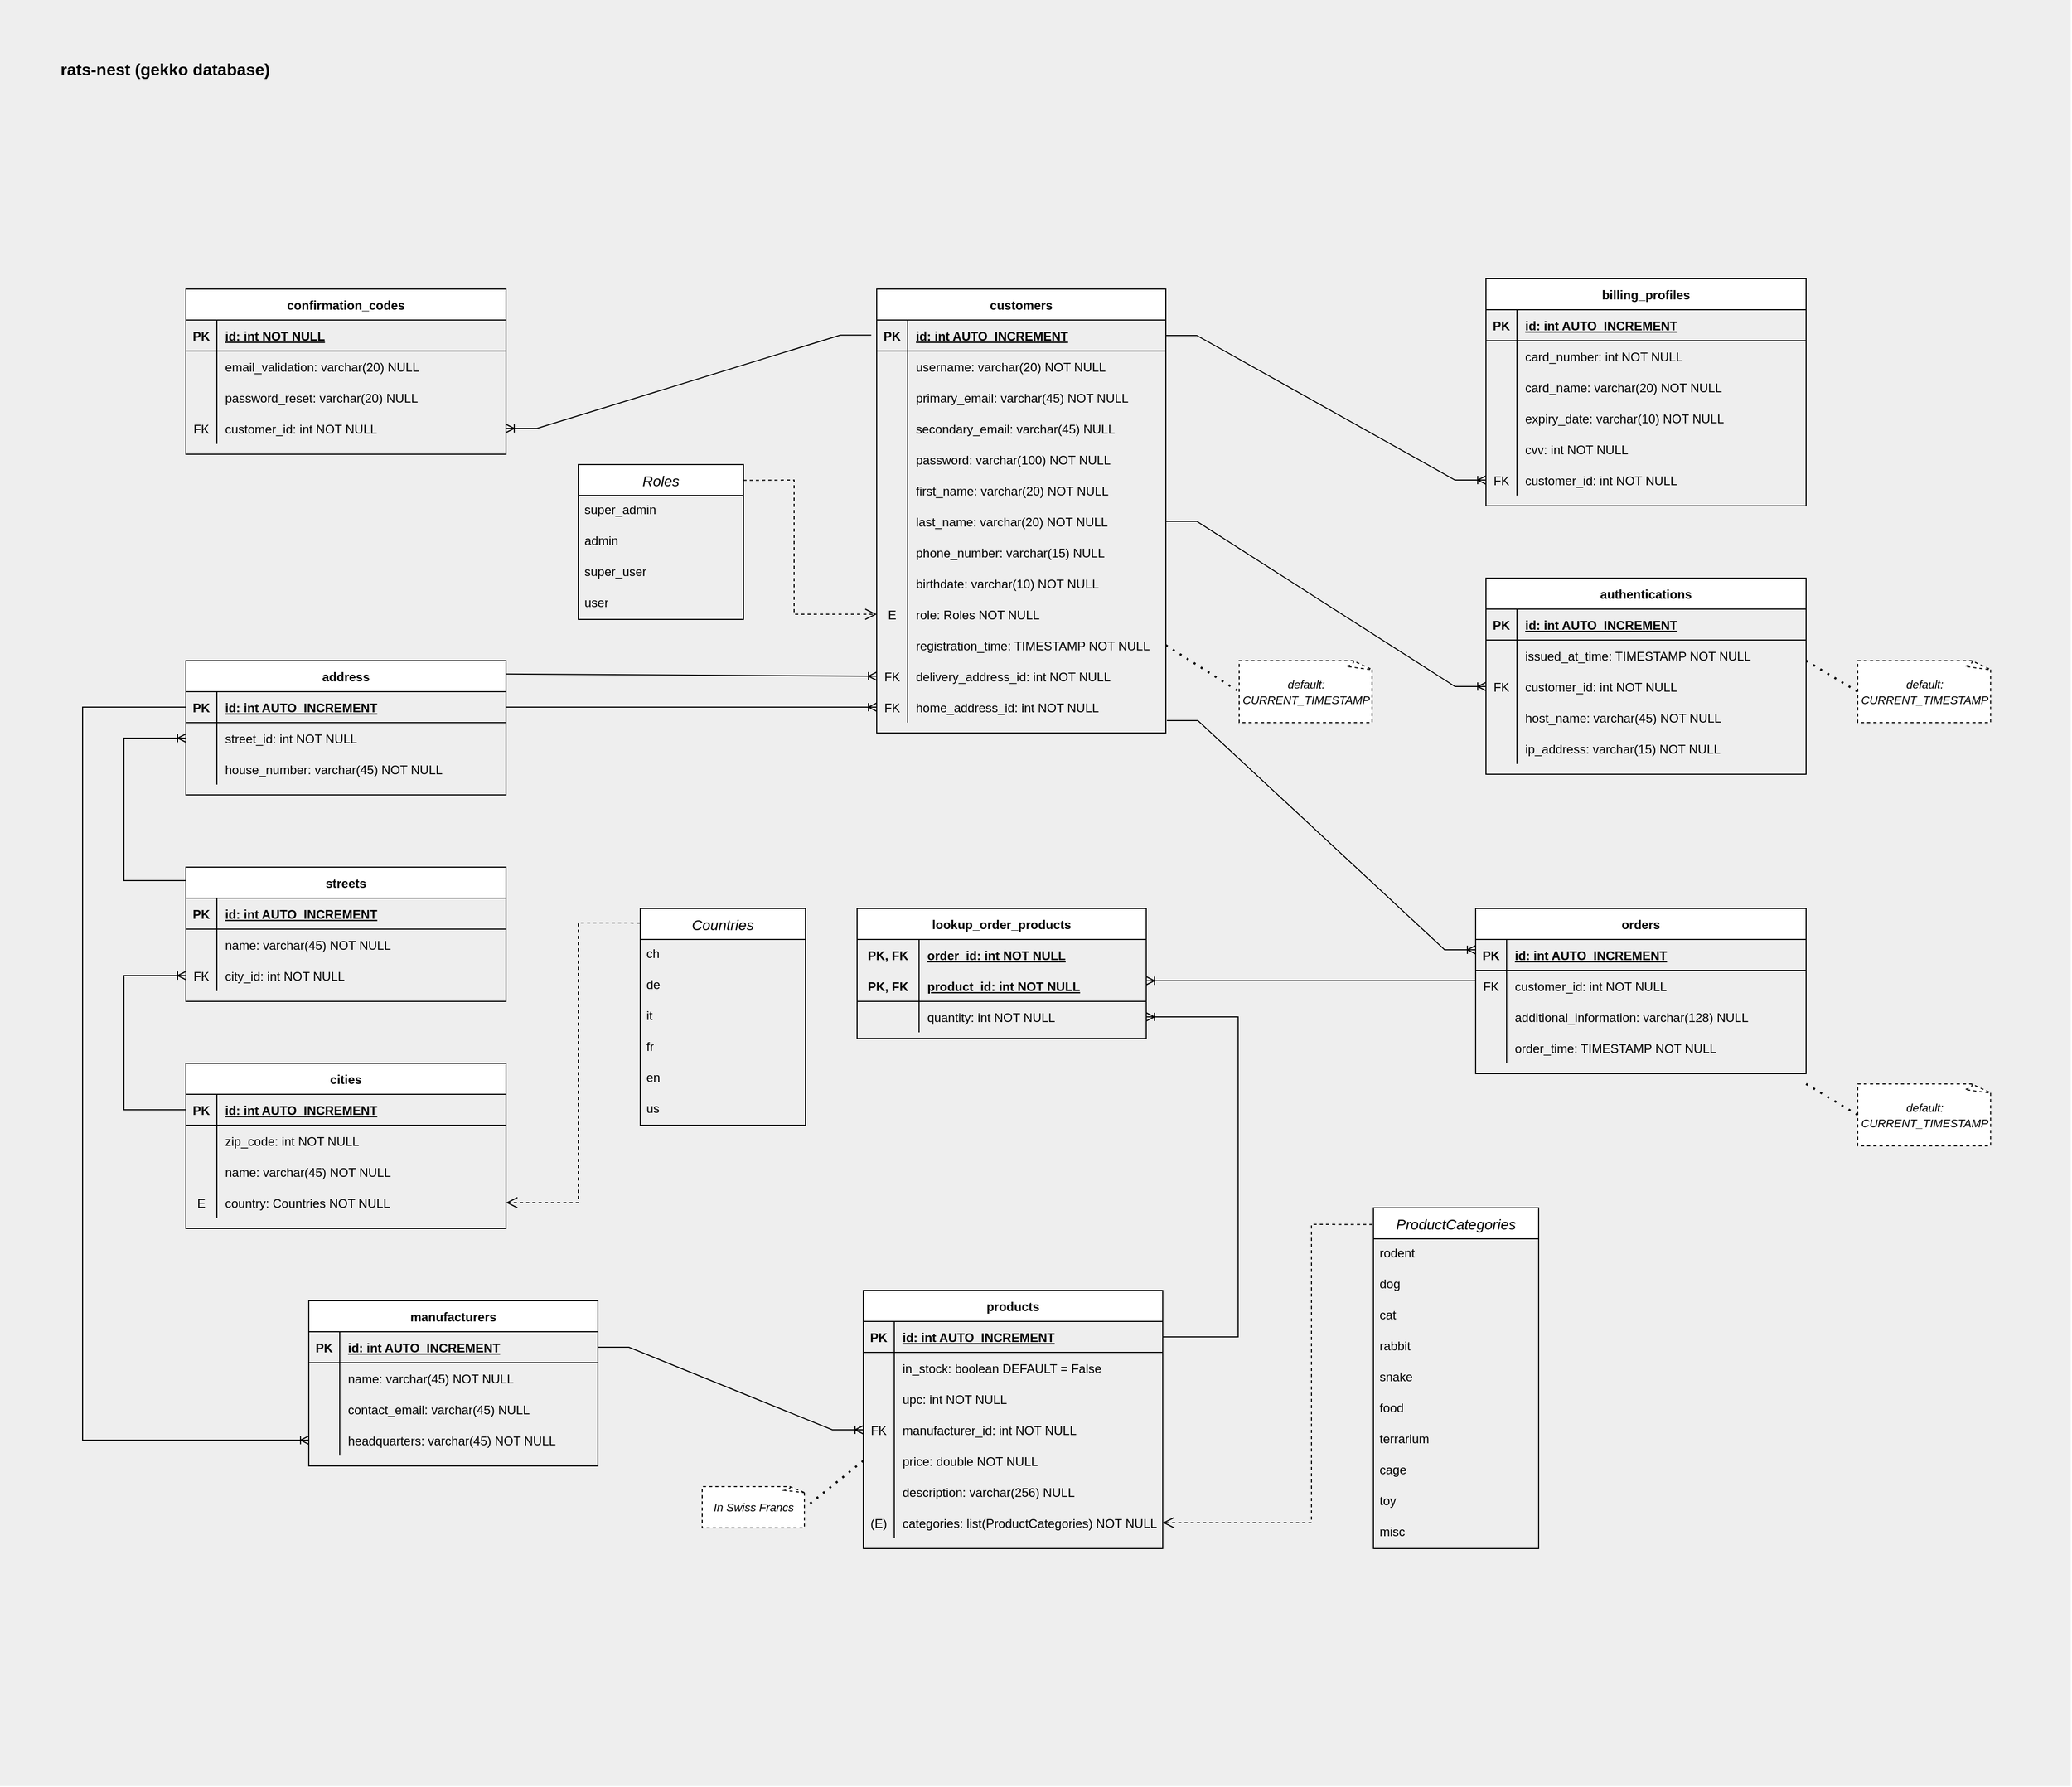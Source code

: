 <mxfile version="21.7.1" type="device">
  <diagram id="R2lEEEUBdFMjLlhIrx00" name="Page-1">
    <mxGraphModel dx="6035" dy="3895" grid="1" gridSize="10" guides="1" tooltips="1" connect="1" arrows="1" fold="1" page="1" pageScale="1" pageWidth="850" pageHeight="1100" math="0" shadow="0" extFonts="Permanent Marker^https://fonts.googleapis.com/css?family=Permanent+Marker">
      <root>
        <mxCell id="0" />
        <mxCell id="1" parent="0" />
        <mxCell id="FvUCWTKnOhma1bzXkYNb-5" value="" style="rounded=0;whiteSpace=wrap;html=1;fillColor=#eeeeee;strokeColor=none;glass=0;shadow=0;gradientColor=none;noLabel=1;connectable=1;allowArrows=0;container=0;collapsible=0;expand=0;editable=1;movable=1;resizable=1;rotatable=1;deletable=1;locked=0;cloneable=0;" parent="1" vertex="1">
          <mxGeometry x="-550" y="-870" width="2005.23" height="1730" as="geometry" />
        </mxCell>
        <mxCell id="C-vyLk0tnHw3VtMMgP7b-2" value="customers" style="shape=table;startSize=30;container=1;collapsible=0;childLayout=tableLayout;fixedRows=1;rowLines=0;fontStyle=1;align=center;resizeLast=1;enumerate=0;expand=1;bottom=1;swimlaneBody=1;swimlaneHead=1;horizontal=1;" parent="1" vertex="1">
          <mxGeometry x="299" y="-590" width="280" height="430" as="geometry" />
        </mxCell>
        <mxCell id="C-vyLk0tnHw3VtMMgP7b-3" value="" style="shape=partialRectangle;collapsible=0;dropTarget=0;pointerEvents=0;fillColor=none;points=[[0,0.5],[1,0.5]];portConstraint=eastwest;top=0;left=0;right=0;bottom=1;" parent="C-vyLk0tnHw3VtMMgP7b-2" vertex="1">
          <mxGeometry y="30" width="280" height="30" as="geometry" />
        </mxCell>
        <mxCell id="C-vyLk0tnHw3VtMMgP7b-4" value="PK" style="shape=partialRectangle;overflow=hidden;connectable=0;fillColor=none;top=0;left=0;bottom=0;right=0;fontStyle=1;" parent="C-vyLk0tnHw3VtMMgP7b-3" vertex="1">
          <mxGeometry width="30" height="30" as="geometry">
            <mxRectangle width="30" height="30" as="alternateBounds" />
          </mxGeometry>
        </mxCell>
        <mxCell id="C-vyLk0tnHw3VtMMgP7b-5" value="id: int AUTO_INCREMENT" style="shape=partialRectangle;overflow=hidden;connectable=0;fillColor=none;top=0;left=0;bottom=0;right=0;align=left;spacingLeft=6;fontStyle=5;" parent="C-vyLk0tnHw3VtMMgP7b-3" vertex="1">
          <mxGeometry x="30" width="250" height="30" as="geometry">
            <mxRectangle width="250" height="30" as="alternateBounds" />
          </mxGeometry>
        </mxCell>
        <mxCell id="C-vyLk0tnHw3VtMMgP7b-6" value="" style="shape=partialRectangle;collapsible=0;dropTarget=0;pointerEvents=0;fillColor=none;points=[[0,0.5],[1,0.5]];portConstraint=eastwest;top=0;left=0;right=0;bottom=0;" parent="C-vyLk0tnHw3VtMMgP7b-2" vertex="1">
          <mxGeometry y="60" width="280" height="30" as="geometry" />
        </mxCell>
        <mxCell id="C-vyLk0tnHw3VtMMgP7b-7" value="" style="shape=partialRectangle;overflow=hidden;connectable=0;fillColor=none;top=0;left=0;bottom=0;right=0;" parent="C-vyLk0tnHw3VtMMgP7b-6" vertex="1">
          <mxGeometry width="30" height="30" as="geometry">
            <mxRectangle width="30" height="30" as="alternateBounds" />
          </mxGeometry>
        </mxCell>
        <mxCell id="C-vyLk0tnHw3VtMMgP7b-8" value="username: varchar(20) NOT NULL" style="shape=partialRectangle;overflow=hidden;connectable=0;fillColor=none;top=0;left=0;bottom=0;right=0;align=left;spacingLeft=6;" parent="C-vyLk0tnHw3VtMMgP7b-6" vertex="1">
          <mxGeometry x="30" width="250" height="30" as="geometry">
            <mxRectangle width="250" height="30" as="alternateBounds" />
          </mxGeometry>
        </mxCell>
        <mxCell id="FvUCWTKnOhma1bzXkYNb-22" value="" style="shape=partialRectangle;collapsible=0;dropTarget=0;pointerEvents=0;fillColor=none;points=[[0,0.5],[1,0.5]];portConstraint=eastwest;top=0;left=0;right=0;bottom=0;" parent="C-vyLk0tnHw3VtMMgP7b-2" vertex="1">
          <mxGeometry y="90" width="280" height="30" as="geometry" />
        </mxCell>
        <mxCell id="FvUCWTKnOhma1bzXkYNb-23" value="" style="shape=partialRectangle;overflow=hidden;connectable=0;fillColor=none;top=0;left=0;bottom=0;right=0;" parent="FvUCWTKnOhma1bzXkYNb-22" vertex="1">
          <mxGeometry width="30" height="30" as="geometry">
            <mxRectangle width="30" height="30" as="alternateBounds" />
          </mxGeometry>
        </mxCell>
        <mxCell id="FvUCWTKnOhma1bzXkYNb-24" value="primary_email: varchar(45) NOT NULL" style="shape=partialRectangle;overflow=hidden;connectable=0;fillColor=none;top=0;left=0;bottom=0;right=0;align=left;spacingLeft=6;" parent="FvUCWTKnOhma1bzXkYNb-22" vertex="1">
          <mxGeometry x="30" width="250" height="30" as="geometry">
            <mxRectangle width="250" height="30" as="alternateBounds" />
          </mxGeometry>
        </mxCell>
        <mxCell id="FvUCWTKnOhma1bzXkYNb-25" value="" style="shape=partialRectangle;collapsible=0;dropTarget=0;pointerEvents=0;fillColor=none;points=[[0,0.5],[1,0.5]];portConstraint=eastwest;top=0;left=0;right=0;bottom=0;" parent="C-vyLk0tnHw3VtMMgP7b-2" vertex="1">
          <mxGeometry y="120" width="280" height="30" as="geometry" />
        </mxCell>
        <mxCell id="FvUCWTKnOhma1bzXkYNb-26" value="" style="shape=partialRectangle;overflow=hidden;connectable=0;fillColor=none;top=0;left=0;bottom=0;right=0;" parent="FvUCWTKnOhma1bzXkYNb-25" vertex="1">
          <mxGeometry width="30" height="30" as="geometry">
            <mxRectangle width="30" height="30" as="alternateBounds" />
          </mxGeometry>
        </mxCell>
        <mxCell id="FvUCWTKnOhma1bzXkYNb-27" value="secondary_email: varchar(45) NULL" style="shape=partialRectangle;overflow=hidden;connectable=0;fillColor=none;top=0;left=0;bottom=0;right=0;align=left;spacingLeft=6;" parent="FvUCWTKnOhma1bzXkYNb-25" vertex="1">
          <mxGeometry x="30" width="250" height="30" as="geometry">
            <mxRectangle width="250" height="30" as="alternateBounds" />
          </mxGeometry>
        </mxCell>
        <mxCell id="FvUCWTKnOhma1bzXkYNb-1" value="" style="shape=partialRectangle;collapsible=0;dropTarget=0;pointerEvents=0;fillColor=none;points=[[0,0.5],[1,0.5]];portConstraint=eastwest;top=0;left=0;right=0;bottom=0;" parent="C-vyLk0tnHw3VtMMgP7b-2" vertex="1">
          <mxGeometry y="150" width="280" height="30" as="geometry" />
        </mxCell>
        <mxCell id="FvUCWTKnOhma1bzXkYNb-2" value="" style="shape=partialRectangle;overflow=hidden;connectable=0;fillColor=none;top=0;left=0;bottom=0;right=0;" parent="FvUCWTKnOhma1bzXkYNb-1" vertex="1">
          <mxGeometry width="30" height="30" as="geometry">
            <mxRectangle width="30" height="30" as="alternateBounds" />
          </mxGeometry>
        </mxCell>
        <mxCell id="FvUCWTKnOhma1bzXkYNb-3" value="password: varchar(100) NOT NULL" style="shape=partialRectangle;overflow=hidden;connectable=0;fillColor=none;top=0;left=0;bottom=0;right=0;align=left;spacingLeft=6;" parent="FvUCWTKnOhma1bzXkYNb-1" vertex="1">
          <mxGeometry x="30" width="250" height="30" as="geometry">
            <mxRectangle width="250" height="30" as="alternateBounds" />
          </mxGeometry>
        </mxCell>
        <mxCell id="C-vyLk0tnHw3VtMMgP7b-9" value="" style="shape=partialRectangle;collapsible=0;dropTarget=0;pointerEvents=0;fillColor=none;points=[[0,0.5],[1,0.5]];portConstraint=eastwest;top=0;left=0;right=0;bottom=0;" parent="C-vyLk0tnHw3VtMMgP7b-2" vertex="1">
          <mxGeometry y="180" width="280" height="30" as="geometry" />
        </mxCell>
        <mxCell id="C-vyLk0tnHw3VtMMgP7b-10" value="" style="shape=partialRectangle;overflow=hidden;connectable=0;fillColor=none;top=0;left=0;bottom=0;right=0;" parent="C-vyLk0tnHw3VtMMgP7b-9" vertex="1">
          <mxGeometry width="30" height="30" as="geometry">
            <mxRectangle width="30" height="30" as="alternateBounds" />
          </mxGeometry>
        </mxCell>
        <mxCell id="C-vyLk0tnHw3VtMMgP7b-11" value="first_name: varchar(20) NOT NULL" style="shape=partialRectangle;overflow=hidden;connectable=0;fillColor=none;top=0;left=0;bottom=0;right=0;align=left;spacingLeft=6;" parent="C-vyLk0tnHw3VtMMgP7b-9" vertex="1">
          <mxGeometry x="30" width="250" height="30" as="geometry">
            <mxRectangle width="250" height="30" as="alternateBounds" />
          </mxGeometry>
        </mxCell>
        <mxCell id="FvUCWTKnOhma1bzXkYNb-19" value="" style="shape=partialRectangle;collapsible=0;dropTarget=0;pointerEvents=0;fillColor=none;points=[[0,0.5],[1,0.5]];portConstraint=eastwest;top=0;left=0;right=0;bottom=0;" parent="C-vyLk0tnHw3VtMMgP7b-2" vertex="1">
          <mxGeometry y="210" width="280" height="30" as="geometry" />
        </mxCell>
        <mxCell id="FvUCWTKnOhma1bzXkYNb-20" value="" style="shape=partialRectangle;overflow=hidden;connectable=0;fillColor=none;top=0;left=0;bottom=0;right=0;" parent="FvUCWTKnOhma1bzXkYNb-19" vertex="1">
          <mxGeometry width="30" height="30" as="geometry">
            <mxRectangle width="30" height="30" as="alternateBounds" />
          </mxGeometry>
        </mxCell>
        <mxCell id="FvUCWTKnOhma1bzXkYNb-21" value="last_name: varchar(20) NOT NULL" style="shape=partialRectangle;overflow=hidden;connectable=0;fillColor=none;top=0;left=0;bottom=0;right=0;align=left;spacingLeft=6;" parent="FvUCWTKnOhma1bzXkYNb-19" vertex="1">
          <mxGeometry x="30" width="250" height="30" as="geometry">
            <mxRectangle width="250" height="30" as="alternateBounds" />
          </mxGeometry>
        </mxCell>
        <mxCell id="FvUCWTKnOhma1bzXkYNb-28" value="" style="shape=partialRectangle;collapsible=0;dropTarget=0;pointerEvents=0;fillColor=none;points=[[0,0.5],[1,0.5]];portConstraint=eastwest;top=0;left=0;right=0;bottom=0;" parent="C-vyLk0tnHw3VtMMgP7b-2" vertex="1">
          <mxGeometry y="240" width="280" height="30" as="geometry" />
        </mxCell>
        <mxCell id="FvUCWTKnOhma1bzXkYNb-29" value="" style="shape=partialRectangle;overflow=hidden;connectable=0;fillColor=none;top=0;left=0;bottom=0;right=0;" parent="FvUCWTKnOhma1bzXkYNb-28" vertex="1">
          <mxGeometry width="30" height="30" as="geometry">
            <mxRectangle width="30" height="30" as="alternateBounds" />
          </mxGeometry>
        </mxCell>
        <mxCell id="FvUCWTKnOhma1bzXkYNb-30" value="phone_number: varchar(15) NULL" style="shape=partialRectangle;overflow=hidden;connectable=0;fillColor=none;top=0;left=0;bottom=0;right=0;align=left;spacingLeft=6;" parent="FvUCWTKnOhma1bzXkYNb-28" vertex="1">
          <mxGeometry x="30" width="250" height="30" as="geometry">
            <mxRectangle width="250" height="30" as="alternateBounds" />
          </mxGeometry>
        </mxCell>
        <mxCell id="FvUCWTKnOhma1bzXkYNb-31" value="" style="shape=partialRectangle;collapsible=0;dropTarget=0;pointerEvents=0;fillColor=none;points=[[0,0.5],[1,0.5]];portConstraint=eastwest;top=0;left=0;right=0;bottom=0;" parent="C-vyLk0tnHw3VtMMgP7b-2" vertex="1">
          <mxGeometry y="270" width="280" height="30" as="geometry" />
        </mxCell>
        <mxCell id="FvUCWTKnOhma1bzXkYNb-32" value="" style="shape=partialRectangle;overflow=hidden;connectable=0;fillColor=none;top=0;left=0;bottom=0;right=0;" parent="FvUCWTKnOhma1bzXkYNb-31" vertex="1">
          <mxGeometry width="30" height="30" as="geometry">
            <mxRectangle width="30" height="30" as="alternateBounds" />
          </mxGeometry>
        </mxCell>
        <mxCell id="FvUCWTKnOhma1bzXkYNb-33" value="birthdate: varchar(10) NOT NULL" style="shape=partialRectangle;overflow=hidden;connectable=0;fillColor=none;top=0;left=0;bottom=0;right=0;align=left;spacingLeft=6;" parent="FvUCWTKnOhma1bzXkYNb-31" vertex="1">
          <mxGeometry x="30" width="250" height="30" as="geometry">
            <mxRectangle width="250" height="30" as="alternateBounds" />
          </mxGeometry>
        </mxCell>
        <mxCell id="FvUCWTKnOhma1bzXkYNb-34" value="" style="shape=partialRectangle;collapsible=0;dropTarget=0;pointerEvents=0;fillColor=none;points=[[0,0.5],[1,0.5]];portConstraint=eastwest;top=0;left=0;right=0;bottom=0;" parent="C-vyLk0tnHw3VtMMgP7b-2" vertex="1">
          <mxGeometry y="300" width="280" height="30" as="geometry" />
        </mxCell>
        <mxCell id="FvUCWTKnOhma1bzXkYNb-35" value="E" style="shape=partialRectangle;overflow=hidden;connectable=0;fillColor=none;top=0;left=0;bottom=0;right=0;" parent="FvUCWTKnOhma1bzXkYNb-34" vertex="1">
          <mxGeometry width="30" height="30" as="geometry">
            <mxRectangle width="30" height="30" as="alternateBounds" />
          </mxGeometry>
        </mxCell>
        <mxCell id="FvUCWTKnOhma1bzXkYNb-36" value="role: Roles NOT NULL" style="shape=partialRectangle;overflow=hidden;connectable=0;fillColor=none;top=0;left=0;bottom=0;right=0;align=left;spacingLeft=6;" parent="FvUCWTKnOhma1bzXkYNb-34" vertex="1">
          <mxGeometry x="30" width="250" height="30" as="geometry">
            <mxRectangle width="250" height="30" as="alternateBounds" />
          </mxGeometry>
        </mxCell>
        <mxCell id="FvUCWTKnOhma1bzXkYNb-57" value="" style="shape=partialRectangle;collapsible=0;dropTarget=0;pointerEvents=0;fillColor=none;points=[[0,0.5],[1,0.5]];portConstraint=eastwest;top=0;left=0;right=0;bottom=0;" parent="C-vyLk0tnHw3VtMMgP7b-2" vertex="1">
          <mxGeometry y="330" width="280" height="30" as="geometry" />
        </mxCell>
        <mxCell id="FvUCWTKnOhma1bzXkYNb-58" value="" style="shape=partialRectangle;overflow=hidden;connectable=0;fillColor=none;top=0;left=0;bottom=0;right=0;" parent="FvUCWTKnOhma1bzXkYNb-57" vertex="1">
          <mxGeometry width="30" height="30" as="geometry">
            <mxRectangle width="30" height="30" as="alternateBounds" />
          </mxGeometry>
        </mxCell>
        <mxCell id="FvUCWTKnOhma1bzXkYNb-59" value="registration_time: TIMESTAMP NOT NULL" style="shape=partialRectangle;overflow=hidden;connectable=0;fillColor=none;top=0;left=0;bottom=0;right=0;align=left;spacingLeft=6;" parent="FvUCWTKnOhma1bzXkYNb-57" vertex="1">
          <mxGeometry x="30" width="250" height="30" as="geometry">
            <mxRectangle width="250" height="30" as="alternateBounds" />
          </mxGeometry>
        </mxCell>
        <mxCell id="3X7GaByC8_PItknTSS7N-261" value="" style="shape=partialRectangle;collapsible=0;dropTarget=0;pointerEvents=0;fillColor=none;points=[[0,0.5],[1,0.5]];portConstraint=eastwest;top=0;left=0;right=0;bottom=0;" parent="C-vyLk0tnHw3VtMMgP7b-2" vertex="1">
          <mxGeometry y="360" width="280" height="30" as="geometry" />
        </mxCell>
        <mxCell id="3X7GaByC8_PItknTSS7N-262" value="FK" style="shape=partialRectangle;overflow=hidden;connectable=0;fillColor=none;top=0;left=0;bottom=0;right=0;" parent="3X7GaByC8_PItknTSS7N-261" vertex="1">
          <mxGeometry width="30" height="30" as="geometry">
            <mxRectangle width="30" height="30" as="alternateBounds" />
          </mxGeometry>
        </mxCell>
        <mxCell id="3X7GaByC8_PItknTSS7N-263" value="delivery_address_id: int NOT NULL" style="shape=partialRectangle;overflow=hidden;connectable=0;fillColor=none;top=0;left=0;bottom=0;right=0;align=left;spacingLeft=6;" parent="3X7GaByC8_PItknTSS7N-261" vertex="1">
          <mxGeometry x="30" width="250" height="30" as="geometry">
            <mxRectangle width="250" height="30" as="alternateBounds" />
          </mxGeometry>
        </mxCell>
        <mxCell id="3X7GaByC8_PItknTSS7N-264" value="" style="shape=partialRectangle;collapsible=0;dropTarget=0;pointerEvents=0;fillColor=none;points=[[0,0.5],[1,0.5]];portConstraint=eastwest;top=0;left=0;right=0;bottom=0;" parent="C-vyLk0tnHw3VtMMgP7b-2" vertex="1">
          <mxGeometry y="390" width="280" height="30" as="geometry" />
        </mxCell>
        <mxCell id="3X7GaByC8_PItknTSS7N-265" value="FK" style="shape=partialRectangle;overflow=hidden;connectable=0;fillColor=none;top=0;left=0;bottom=0;right=0;" parent="3X7GaByC8_PItknTSS7N-264" vertex="1">
          <mxGeometry width="30" height="30" as="geometry">
            <mxRectangle width="30" height="30" as="alternateBounds" />
          </mxGeometry>
        </mxCell>
        <mxCell id="3X7GaByC8_PItknTSS7N-266" value="home_address_id: int NOT NULL" style="shape=partialRectangle;overflow=hidden;connectable=0;fillColor=none;top=0;left=0;bottom=0;right=0;align=left;spacingLeft=6;" parent="3X7GaByC8_PItknTSS7N-264" vertex="1">
          <mxGeometry x="30" width="250" height="30" as="geometry">
            <mxRectangle width="250" height="30" as="alternateBounds" />
          </mxGeometry>
        </mxCell>
        <mxCell id="FvUCWTKnOhma1bzXkYNb-6" value="billing_profiles" style="shape=table;startSize=30;container=1;collapsible=0;childLayout=tableLayout;fixedRows=1;rowLines=0;fontStyle=1;align=center;resizeLast=1;" parent="1" vertex="1">
          <mxGeometry x="889" y="-600" width="310" height="220" as="geometry" />
        </mxCell>
        <mxCell id="FvUCWTKnOhma1bzXkYNb-7" value="" style="shape=partialRectangle;collapsible=0;dropTarget=0;pointerEvents=0;fillColor=none;points=[[0,0.5],[1,0.5]];portConstraint=eastwest;top=0;left=0;right=0;bottom=1;" parent="FvUCWTKnOhma1bzXkYNb-6" vertex="1">
          <mxGeometry y="30" width="310" height="30" as="geometry" />
        </mxCell>
        <mxCell id="FvUCWTKnOhma1bzXkYNb-8" value="PK" style="shape=partialRectangle;overflow=hidden;connectable=0;fillColor=none;top=0;left=0;bottom=0;right=0;fontStyle=1;" parent="FvUCWTKnOhma1bzXkYNb-7" vertex="1">
          <mxGeometry width="30" height="30" as="geometry">
            <mxRectangle width="30" height="30" as="alternateBounds" />
          </mxGeometry>
        </mxCell>
        <mxCell id="FvUCWTKnOhma1bzXkYNb-9" value="id: int AUTO_INCREMENT" style="shape=partialRectangle;overflow=hidden;connectable=0;fillColor=none;top=0;left=0;bottom=0;right=0;align=left;spacingLeft=6;fontStyle=5;" parent="FvUCWTKnOhma1bzXkYNb-7" vertex="1">
          <mxGeometry x="30" width="280" height="30" as="geometry">
            <mxRectangle width="280" height="30" as="alternateBounds" />
          </mxGeometry>
        </mxCell>
        <mxCell id="FvUCWTKnOhma1bzXkYNb-10" value="" style="shape=partialRectangle;collapsible=0;dropTarget=0;pointerEvents=0;fillColor=none;points=[[0,0.5],[1,0.5]];portConstraint=eastwest;top=0;left=0;right=0;bottom=0;" parent="FvUCWTKnOhma1bzXkYNb-6" vertex="1">
          <mxGeometry y="60" width="310" height="30" as="geometry" />
        </mxCell>
        <mxCell id="FvUCWTKnOhma1bzXkYNb-11" value="" style="shape=partialRectangle;overflow=hidden;connectable=0;fillColor=none;top=0;left=0;bottom=0;right=0;" parent="FvUCWTKnOhma1bzXkYNb-10" vertex="1">
          <mxGeometry width="30" height="30" as="geometry">
            <mxRectangle width="30" height="30" as="alternateBounds" />
          </mxGeometry>
        </mxCell>
        <mxCell id="FvUCWTKnOhma1bzXkYNb-12" value="card_number: int NOT NULL" style="shape=partialRectangle;overflow=hidden;connectable=0;fillColor=none;top=0;left=0;bottom=0;right=0;align=left;spacingLeft=6;" parent="FvUCWTKnOhma1bzXkYNb-10" vertex="1">
          <mxGeometry x="30" width="280" height="30" as="geometry">
            <mxRectangle width="280" height="30" as="alternateBounds" />
          </mxGeometry>
        </mxCell>
        <mxCell id="FvUCWTKnOhma1bzXkYNb-13" value="" style="shape=partialRectangle;collapsible=0;dropTarget=0;pointerEvents=0;fillColor=none;points=[[0,0.5],[1,0.5]];portConstraint=eastwest;top=0;left=0;right=0;bottom=0;" parent="FvUCWTKnOhma1bzXkYNb-6" vertex="1">
          <mxGeometry y="90" width="310" height="30" as="geometry" />
        </mxCell>
        <mxCell id="FvUCWTKnOhma1bzXkYNb-14" value="" style="shape=partialRectangle;overflow=hidden;connectable=0;fillColor=none;top=0;left=0;bottom=0;right=0;" parent="FvUCWTKnOhma1bzXkYNb-13" vertex="1">
          <mxGeometry width="30" height="30" as="geometry">
            <mxRectangle width="30" height="30" as="alternateBounds" />
          </mxGeometry>
        </mxCell>
        <mxCell id="FvUCWTKnOhma1bzXkYNb-15" value="card_name: varchar(20) NOT NULL" style="shape=partialRectangle;overflow=hidden;connectable=0;fillColor=none;top=0;left=0;bottom=0;right=0;align=left;spacingLeft=6;" parent="FvUCWTKnOhma1bzXkYNb-13" vertex="1">
          <mxGeometry x="30" width="280" height="30" as="geometry">
            <mxRectangle width="280" height="30" as="alternateBounds" />
          </mxGeometry>
        </mxCell>
        <mxCell id="FvUCWTKnOhma1bzXkYNb-62" value="" style="shape=partialRectangle;collapsible=0;dropTarget=0;pointerEvents=0;fillColor=none;points=[[0,0.5],[1,0.5]];portConstraint=eastwest;top=0;left=0;right=0;bottom=0;" parent="FvUCWTKnOhma1bzXkYNb-6" vertex="1">
          <mxGeometry y="120" width="310" height="30" as="geometry" />
        </mxCell>
        <mxCell id="FvUCWTKnOhma1bzXkYNb-63" value="" style="shape=partialRectangle;overflow=hidden;connectable=0;fillColor=none;top=0;left=0;bottom=0;right=0;" parent="FvUCWTKnOhma1bzXkYNb-62" vertex="1">
          <mxGeometry width="30" height="30" as="geometry">
            <mxRectangle width="30" height="30" as="alternateBounds" />
          </mxGeometry>
        </mxCell>
        <mxCell id="FvUCWTKnOhma1bzXkYNb-64" value="expiry_date: varchar(10) NOT NULL" style="shape=partialRectangle;overflow=hidden;connectable=0;fillColor=none;top=0;left=0;bottom=0;right=0;align=left;spacingLeft=6;" parent="FvUCWTKnOhma1bzXkYNb-62" vertex="1">
          <mxGeometry x="30" width="280" height="30" as="geometry">
            <mxRectangle width="280" height="30" as="alternateBounds" />
          </mxGeometry>
        </mxCell>
        <mxCell id="FvUCWTKnOhma1bzXkYNb-65" value="" style="shape=partialRectangle;collapsible=0;dropTarget=0;pointerEvents=0;fillColor=none;points=[[0,0.5],[1,0.5]];portConstraint=eastwest;top=0;left=0;right=0;bottom=0;" parent="FvUCWTKnOhma1bzXkYNb-6" vertex="1">
          <mxGeometry y="150" width="310" height="30" as="geometry" />
        </mxCell>
        <mxCell id="FvUCWTKnOhma1bzXkYNb-66" value="" style="shape=partialRectangle;overflow=hidden;connectable=0;fillColor=none;top=0;left=0;bottom=0;right=0;" parent="FvUCWTKnOhma1bzXkYNb-65" vertex="1">
          <mxGeometry width="30" height="30" as="geometry">
            <mxRectangle width="30" height="30" as="alternateBounds" />
          </mxGeometry>
        </mxCell>
        <mxCell id="FvUCWTKnOhma1bzXkYNb-67" value="cvv: int NOT NULL" style="shape=partialRectangle;overflow=hidden;connectable=0;fillColor=none;top=0;left=0;bottom=0;right=0;align=left;spacingLeft=6;" parent="FvUCWTKnOhma1bzXkYNb-65" vertex="1">
          <mxGeometry x="30" width="280" height="30" as="geometry">
            <mxRectangle width="280" height="30" as="alternateBounds" />
          </mxGeometry>
        </mxCell>
        <mxCell id="fP5qRqKFFmZekcnx8bq3-1" value="" style="shape=partialRectangle;collapsible=0;dropTarget=0;pointerEvents=0;fillColor=none;points=[[0,0.5],[1,0.5]];portConstraint=eastwest;top=0;left=0;right=0;bottom=0;" parent="FvUCWTKnOhma1bzXkYNb-6" vertex="1">
          <mxGeometry y="180" width="310" height="30" as="geometry" />
        </mxCell>
        <mxCell id="fP5qRqKFFmZekcnx8bq3-2" value="FK" style="shape=partialRectangle;overflow=hidden;connectable=0;fillColor=none;top=0;left=0;bottom=0;right=0;" parent="fP5qRqKFFmZekcnx8bq3-1" vertex="1">
          <mxGeometry width="30" height="30" as="geometry">
            <mxRectangle width="30" height="30" as="alternateBounds" />
          </mxGeometry>
        </mxCell>
        <mxCell id="fP5qRqKFFmZekcnx8bq3-3" value="customer_id: int NOT NULL" style="shape=partialRectangle;overflow=hidden;connectable=0;fillColor=none;top=0;left=0;bottom=0;right=0;align=left;spacingLeft=6;" parent="fP5qRqKFFmZekcnx8bq3-1" vertex="1">
          <mxGeometry x="30" width="280" height="30" as="geometry">
            <mxRectangle width="280" height="30" as="alternateBounds" />
          </mxGeometry>
        </mxCell>
        <mxCell id="FvUCWTKnOhma1bzXkYNb-60" value="&lt;i style=&quot;font-size: 11px;&quot;&gt;default:&lt;br&gt;CURRENT_TIMESTAMP&lt;/i&gt;" style="whiteSpace=wrap;html=1;shape=mxgraph.basic.document;spacing=2;spacingBottom=0;dashed=1;" parent="1" vertex="1">
          <mxGeometry x="650" y="-230" width="130" height="60" as="geometry" />
        </mxCell>
        <mxCell id="FvUCWTKnOhma1bzXkYNb-61" value="" style="endArrow=none;dashed=1;html=1;dashPattern=1 3;strokeWidth=2;rounded=0;entryX=0;entryY=0.5;entryDx=0;entryDy=0;entryPerimeter=0;exitX=1;exitY=0.5;exitDx=0;exitDy=0;" parent="1" source="FvUCWTKnOhma1bzXkYNb-57" target="FvUCWTKnOhma1bzXkYNb-60" edge="1">
          <mxGeometry width="50" height="50" relative="1" as="geometry">
            <mxPoint x="579" y="-330" as="sourcePoint" />
            <mxPoint x="629" y="-380" as="targetPoint" />
          </mxGeometry>
        </mxCell>
        <mxCell id="FvUCWTKnOhma1bzXkYNb-69" value="" style="edgeStyle=entityRelationEdgeStyle;fontSize=12;html=1;endArrow=ERoneToMany;rounded=0;exitX=1;exitY=0.5;exitDx=0;exitDy=0;entryX=0;entryY=0.5;entryDx=0;entryDy=0;" parent="1" source="C-vyLk0tnHw3VtMMgP7b-3" target="fP5qRqKFFmZekcnx8bq3-1" edge="1">
          <mxGeometry width="100" height="100" relative="1" as="geometry">
            <mxPoint x="679" y="-360" as="sourcePoint" />
            <mxPoint x="689" y="-545" as="targetPoint" />
          </mxGeometry>
        </mxCell>
        <mxCell id="FvUCWTKnOhma1bzXkYNb-71" value="Roles" style="swimlane;fontStyle=2;childLayout=stackLayout;horizontal=1;startSize=30;horizontalStack=0;resizeParent=1;resizeParentMax=0;resizeLast=0;collapsible=0;marginBottom=0;align=center;fontSize=14;" parent="1" vertex="1">
          <mxGeometry x="10" y="-420" width="160" height="150" as="geometry" />
        </mxCell>
        <mxCell id="FvUCWTKnOhma1bzXkYNb-72" value="super_admin" style="text;strokeColor=none;fillColor=none;spacingLeft=4;spacingRight=4;overflow=hidden;rotatable=0;points=[[0,0.5],[1,0.5]];portConstraint=eastwest;fontSize=12;whiteSpace=wrap;html=1;" parent="FvUCWTKnOhma1bzXkYNb-71" vertex="1">
          <mxGeometry y="30" width="160" height="30" as="geometry" />
        </mxCell>
        <mxCell id="FvUCWTKnOhma1bzXkYNb-73" value="admin" style="text;strokeColor=none;fillColor=none;spacingLeft=4;spacingRight=4;overflow=hidden;rotatable=0;points=[[0,0.5],[1,0.5]];portConstraint=eastwest;fontSize=12;whiteSpace=wrap;html=1;" parent="FvUCWTKnOhma1bzXkYNb-71" vertex="1">
          <mxGeometry y="60" width="160" height="30" as="geometry" />
        </mxCell>
        <mxCell id="FvUCWTKnOhma1bzXkYNb-74" value="super_user" style="text;strokeColor=none;fillColor=none;spacingLeft=4;spacingRight=4;overflow=hidden;rotatable=0;points=[[0,0.5],[1,0.5]];portConstraint=eastwest;fontSize=12;whiteSpace=wrap;html=1;" parent="FvUCWTKnOhma1bzXkYNb-71" vertex="1">
          <mxGeometry y="90" width="160" height="30" as="geometry" />
        </mxCell>
        <mxCell id="FvUCWTKnOhma1bzXkYNb-75" value="user" style="text;strokeColor=none;fillColor=none;spacingLeft=4;spacingRight=4;overflow=hidden;rotatable=0;points=[[0,0.5],[1,0.5]];portConstraint=eastwest;fontSize=12;whiteSpace=wrap;html=1;" parent="FvUCWTKnOhma1bzXkYNb-71" vertex="1">
          <mxGeometry y="120" width="160" height="30" as="geometry" />
        </mxCell>
        <mxCell id="FvUCWTKnOhma1bzXkYNb-76" value="" style="endArrow=open;html=1;rounded=0;exitX=1;exitY=0.102;exitDx=0;exitDy=0;entryX=0;entryY=0.5;entryDx=0;entryDy=0;exitPerimeter=0;dashed=1;endFill=0;strokeWidth=1;endSize=9;startSize=6;" parent="1" source="FvUCWTKnOhma1bzXkYNb-71" target="FvUCWTKnOhma1bzXkYNb-34" edge="1">
          <mxGeometry width="50" height="50" relative="1" as="geometry">
            <mxPoint x="199" y="-420" as="sourcePoint" />
            <mxPoint x="249" y="-470" as="targetPoint" />
            <Array as="points">
              <mxPoint x="219" y="-405" />
              <mxPoint x="219" y="-275" />
            </Array>
          </mxGeometry>
        </mxCell>
        <mxCell id="FvUCWTKnOhma1bzXkYNb-77" value="&lt;h1&gt;&lt;font style=&quot;font-size: 16px;&quot;&gt;&lt;b&gt;rats-nest (gekko database)&lt;/b&gt;&lt;/font&gt;&lt;/h1&gt;" style="text;html=1;strokeColor=none;fillColor=none;align=center;verticalAlign=middle;whiteSpace=wrap;rounded=0;" parent="1" vertex="1">
          <mxGeometry x="-520" y="-830" width="260" height="50" as="geometry" />
        </mxCell>
        <mxCell id="3X7GaByC8_PItknTSS7N-1" value="authentications" style="shape=table;startSize=30;container=1;collapsible=0;childLayout=tableLayout;fixedRows=1;rowLines=0;fontStyle=1;align=center;resizeLast=1;" parent="1" vertex="1">
          <mxGeometry x="889" y="-310" width="310" height="190" as="geometry" />
        </mxCell>
        <mxCell id="3X7GaByC8_PItknTSS7N-2" value="" style="shape=partialRectangle;collapsible=0;dropTarget=0;pointerEvents=0;fillColor=none;points=[[0,0.5],[1,0.5]];portConstraint=eastwest;top=0;left=0;right=0;bottom=1;" parent="3X7GaByC8_PItknTSS7N-1" vertex="1">
          <mxGeometry y="30" width="310" height="30" as="geometry" />
        </mxCell>
        <mxCell id="3X7GaByC8_PItknTSS7N-3" value="PK" style="shape=partialRectangle;overflow=hidden;connectable=0;fillColor=none;top=0;left=0;bottom=0;right=0;fontStyle=1;" parent="3X7GaByC8_PItknTSS7N-2" vertex="1">
          <mxGeometry width="30" height="30" as="geometry">
            <mxRectangle width="30" height="30" as="alternateBounds" />
          </mxGeometry>
        </mxCell>
        <mxCell id="3X7GaByC8_PItknTSS7N-4" value="id: int AUTO_INCREMENT" style="shape=partialRectangle;overflow=hidden;connectable=0;fillColor=none;top=0;left=0;bottom=0;right=0;align=left;spacingLeft=6;fontStyle=5;" parent="3X7GaByC8_PItknTSS7N-2" vertex="1">
          <mxGeometry x="30" width="280" height="30" as="geometry">
            <mxRectangle width="280" height="30" as="alternateBounds" />
          </mxGeometry>
        </mxCell>
        <mxCell id="3X7GaByC8_PItknTSS7N-5" value="" style="shape=partialRectangle;collapsible=0;dropTarget=0;pointerEvents=0;fillColor=none;points=[[0,0.5],[1,0.5]];portConstraint=eastwest;top=0;left=0;right=0;bottom=0;" parent="3X7GaByC8_PItknTSS7N-1" vertex="1">
          <mxGeometry y="60" width="310" height="30" as="geometry" />
        </mxCell>
        <mxCell id="3X7GaByC8_PItknTSS7N-6" value="" style="shape=partialRectangle;overflow=hidden;connectable=0;fillColor=none;top=0;left=0;bottom=0;right=0;" parent="3X7GaByC8_PItknTSS7N-5" vertex="1">
          <mxGeometry width="30" height="30" as="geometry">
            <mxRectangle width="30" height="30" as="alternateBounds" />
          </mxGeometry>
        </mxCell>
        <mxCell id="3X7GaByC8_PItknTSS7N-7" value="issued_at_time: TIMESTAMP NOT NULL" style="shape=partialRectangle;overflow=hidden;connectable=0;fillColor=none;top=0;left=0;bottom=0;right=0;align=left;spacingLeft=6;" parent="3X7GaByC8_PItknTSS7N-5" vertex="1">
          <mxGeometry x="30" width="280" height="30" as="geometry">
            <mxRectangle width="280" height="30" as="alternateBounds" />
          </mxGeometry>
        </mxCell>
        <mxCell id="3X7GaByC8_PItknTSS7N-8" value="" style="shape=partialRectangle;collapsible=0;dropTarget=0;pointerEvents=0;fillColor=none;points=[[0,0.5],[1,0.5]];portConstraint=eastwest;top=0;left=0;right=0;bottom=0;" parent="3X7GaByC8_PItknTSS7N-1" vertex="1">
          <mxGeometry y="90" width="310" height="30" as="geometry" />
        </mxCell>
        <mxCell id="3X7GaByC8_PItknTSS7N-9" value="FK" style="shape=partialRectangle;overflow=hidden;connectable=0;fillColor=none;top=0;left=0;bottom=0;right=0;" parent="3X7GaByC8_PItknTSS7N-8" vertex="1">
          <mxGeometry width="30" height="30" as="geometry">
            <mxRectangle width="30" height="30" as="alternateBounds" />
          </mxGeometry>
        </mxCell>
        <mxCell id="3X7GaByC8_PItknTSS7N-10" value="customer_id: int NOT NULL" style="shape=partialRectangle;overflow=hidden;connectable=0;fillColor=none;top=0;left=0;bottom=0;right=0;align=left;spacingLeft=6;" parent="3X7GaByC8_PItknTSS7N-8" vertex="1">
          <mxGeometry x="30" width="280" height="30" as="geometry">
            <mxRectangle width="280" height="30" as="alternateBounds" />
          </mxGeometry>
        </mxCell>
        <mxCell id="3X7GaByC8_PItknTSS7N-11" value="" style="shape=partialRectangle;collapsible=0;dropTarget=0;pointerEvents=0;fillColor=none;points=[[0,0.5],[1,0.5]];portConstraint=eastwest;top=0;left=0;right=0;bottom=0;" parent="3X7GaByC8_PItknTSS7N-1" vertex="1">
          <mxGeometry y="120" width="310" height="30" as="geometry" />
        </mxCell>
        <mxCell id="3X7GaByC8_PItknTSS7N-12" value="" style="shape=partialRectangle;overflow=hidden;connectable=0;fillColor=none;top=0;left=0;bottom=0;right=0;" parent="3X7GaByC8_PItknTSS7N-11" vertex="1">
          <mxGeometry width="30" height="30" as="geometry">
            <mxRectangle width="30" height="30" as="alternateBounds" />
          </mxGeometry>
        </mxCell>
        <mxCell id="3X7GaByC8_PItknTSS7N-13" value="host_name: varchar(45) NOT NULL" style="shape=partialRectangle;overflow=hidden;connectable=0;fillColor=none;top=0;left=0;bottom=0;right=0;align=left;spacingLeft=6;" parent="3X7GaByC8_PItknTSS7N-11" vertex="1">
          <mxGeometry x="30" width="280" height="30" as="geometry">
            <mxRectangle width="280" height="30" as="alternateBounds" />
          </mxGeometry>
        </mxCell>
        <mxCell id="3X7GaByC8_PItknTSS7N-14" value="" style="shape=partialRectangle;collapsible=0;dropTarget=0;pointerEvents=0;fillColor=none;points=[[0,0.5],[1,0.5]];portConstraint=eastwest;top=0;left=0;right=0;bottom=0;" parent="3X7GaByC8_PItknTSS7N-1" vertex="1">
          <mxGeometry y="150" width="310" height="30" as="geometry" />
        </mxCell>
        <mxCell id="3X7GaByC8_PItknTSS7N-15" value="" style="shape=partialRectangle;overflow=hidden;connectable=0;fillColor=none;top=0;left=0;bottom=0;right=0;" parent="3X7GaByC8_PItknTSS7N-14" vertex="1">
          <mxGeometry width="30" height="30" as="geometry">
            <mxRectangle width="30" height="30" as="alternateBounds" />
          </mxGeometry>
        </mxCell>
        <mxCell id="3X7GaByC8_PItknTSS7N-16" value="ip_address: varchar(15) NOT NULL" style="shape=partialRectangle;overflow=hidden;connectable=0;fillColor=none;top=0;left=0;bottom=0;right=0;align=left;spacingLeft=6;" parent="3X7GaByC8_PItknTSS7N-14" vertex="1">
          <mxGeometry x="30" width="280" height="30" as="geometry">
            <mxRectangle width="280" height="30" as="alternateBounds" />
          </mxGeometry>
        </mxCell>
        <mxCell id="3X7GaByC8_PItknTSS7N-17" value="&lt;i style=&quot;font-size: 11px;&quot;&gt;default:&lt;br&gt;CURRENT_TIMESTAMP&lt;/i&gt;" style="whiteSpace=wrap;html=1;shape=mxgraph.basic.document;spacing=2;spacingBottom=0;dashed=1;" parent="1" vertex="1">
          <mxGeometry x="1249" y="-230" width="130" height="60" as="geometry" />
        </mxCell>
        <mxCell id="3X7GaByC8_PItknTSS7N-18" value="" style="endArrow=none;dashed=1;html=1;dashPattern=1 3;strokeWidth=2;rounded=0;entryX=0;entryY=0.5;entryDx=0;entryDy=0;entryPerimeter=0;exitX=1;exitY=0.5;exitDx=0;exitDy=0;" parent="1" edge="1">
          <mxGeometry width="50" height="50" relative="1" as="geometry">
            <mxPoint x="1199" y="-230" as="sourcePoint" />
            <mxPoint x="1249" y="-200" as="targetPoint" />
          </mxGeometry>
        </mxCell>
        <mxCell id="3X7GaByC8_PItknTSS7N-19" value="" style="edgeStyle=entityRelationEdgeStyle;fontSize=12;html=1;endArrow=ERoneToMany;rounded=0;entryX=0;entryY=0.5;entryDx=0;entryDy=0;exitX=1;exitY=0.5;exitDx=0;exitDy=0;" parent="1" source="FvUCWTKnOhma1bzXkYNb-19" target="3X7GaByC8_PItknTSS7N-8" edge="1">
          <mxGeometry width="100" height="100" relative="1" as="geometry">
            <mxPoint x="589" y="-540" as="sourcePoint" />
            <mxPoint x="909" y="-330" as="targetPoint" />
          </mxGeometry>
        </mxCell>
        <mxCell id="3X7GaByC8_PItknTSS7N-46" value="products" style="shape=table;startSize=30;container=1;collapsible=0;childLayout=tableLayout;fixedRows=1;rowLines=0;fontStyle=1;align=center;resizeLast=1;" parent="1" vertex="1">
          <mxGeometry x="286" y="380" width="290" height="250" as="geometry" />
        </mxCell>
        <mxCell id="3X7GaByC8_PItknTSS7N-47" value="" style="shape=partialRectangle;collapsible=0;dropTarget=0;pointerEvents=0;fillColor=none;points=[[0,0.5],[1,0.5]];portConstraint=eastwest;top=0;left=0;right=0;bottom=1;" parent="3X7GaByC8_PItknTSS7N-46" vertex="1">
          <mxGeometry y="30" width="290" height="30" as="geometry" />
        </mxCell>
        <mxCell id="3X7GaByC8_PItknTSS7N-48" value="PK" style="shape=partialRectangle;overflow=hidden;connectable=0;fillColor=none;top=0;left=0;bottom=0;right=0;fontStyle=1;" parent="3X7GaByC8_PItknTSS7N-47" vertex="1">
          <mxGeometry width="30" height="30" as="geometry">
            <mxRectangle width="30" height="30" as="alternateBounds" />
          </mxGeometry>
        </mxCell>
        <mxCell id="3X7GaByC8_PItknTSS7N-49" value="id: int AUTO_INCREMENT" style="shape=partialRectangle;overflow=hidden;connectable=0;fillColor=none;top=0;left=0;bottom=0;right=0;align=left;spacingLeft=6;fontStyle=5;" parent="3X7GaByC8_PItknTSS7N-47" vertex="1">
          <mxGeometry x="30" width="260" height="30" as="geometry">
            <mxRectangle width="260" height="30" as="alternateBounds" />
          </mxGeometry>
        </mxCell>
        <mxCell id="3X7GaByC8_PItknTSS7N-50" value="" style="shape=partialRectangle;collapsible=0;dropTarget=0;pointerEvents=0;fillColor=none;points=[[0,0.5],[1,0.5]];portConstraint=eastwest;top=0;left=0;right=0;bottom=0;" parent="3X7GaByC8_PItknTSS7N-46" vertex="1">
          <mxGeometry y="60" width="290" height="30" as="geometry" />
        </mxCell>
        <mxCell id="3X7GaByC8_PItknTSS7N-51" value="" style="shape=partialRectangle;overflow=hidden;connectable=0;fillColor=none;top=0;left=0;bottom=0;right=0;" parent="3X7GaByC8_PItknTSS7N-50" vertex="1">
          <mxGeometry width="30" height="30" as="geometry">
            <mxRectangle width="30" height="30" as="alternateBounds" />
          </mxGeometry>
        </mxCell>
        <mxCell id="3X7GaByC8_PItknTSS7N-52" value="in_stock: boolean DEFAULT = False" style="shape=partialRectangle;overflow=hidden;connectable=0;fillColor=none;top=0;left=0;bottom=0;right=0;align=left;spacingLeft=6;" parent="3X7GaByC8_PItknTSS7N-50" vertex="1">
          <mxGeometry x="30" width="260" height="30" as="geometry">
            <mxRectangle width="260" height="30" as="alternateBounds" />
          </mxGeometry>
        </mxCell>
        <mxCell id="3X7GaByC8_PItknTSS7N-59" value="" style="shape=partialRectangle;collapsible=0;dropTarget=0;pointerEvents=0;fillColor=none;points=[[0,0.5],[1,0.5]];portConstraint=eastwest;top=0;left=0;right=0;bottom=0;" parent="3X7GaByC8_PItknTSS7N-46" vertex="1">
          <mxGeometry y="90" width="290" height="30" as="geometry" />
        </mxCell>
        <mxCell id="3X7GaByC8_PItknTSS7N-60" value="" style="shape=partialRectangle;overflow=hidden;connectable=0;fillColor=none;top=0;left=0;bottom=0;right=0;" parent="3X7GaByC8_PItknTSS7N-59" vertex="1">
          <mxGeometry width="30" height="30" as="geometry">
            <mxRectangle width="30" height="30" as="alternateBounds" />
          </mxGeometry>
        </mxCell>
        <mxCell id="3X7GaByC8_PItknTSS7N-61" value="upc: int NOT NULL" style="shape=partialRectangle;overflow=hidden;connectable=0;fillColor=none;top=0;left=0;bottom=0;right=0;align=left;spacingLeft=6;" parent="3X7GaByC8_PItknTSS7N-59" vertex="1">
          <mxGeometry x="30" width="260" height="30" as="geometry">
            <mxRectangle width="260" height="30" as="alternateBounds" />
          </mxGeometry>
        </mxCell>
        <mxCell id="3X7GaByC8_PItknTSS7N-126" value="" style="shape=partialRectangle;collapsible=0;dropTarget=0;pointerEvents=0;fillColor=none;points=[[0,0.5],[1,0.5]];portConstraint=eastwest;top=0;left=0;right=0;bottom=0;" parent="3X7GaByC8_PItknTSS7N-46" vertex="1">
          <mxGeometry y="120" width="290" height="30" as="geometry" />
        </mxCell>
        <mxCell id="3X7GaByC8_PItknTSS7N-127" value="FK" style="shape=partialRectangle;overflow=hidden;connectable=0;fillColor=none;top=0;left=0;bottom=0;right=0;" parent="3X7GaByC8_PItknTSS7N-126" vertex="1">
          <mxGeometry width="30" height="30" as="geometry">
            <mxRectangle width="30" height="30" as="alternateBounds" />
          </mxGeometry>
        </mxCell>
        <mxCell id="3X7GaByC8_PItknTSS7N-128" value="manufacturer_id: int NOT NULL" style="shape=partialRectangle;overflow=hidden;connectable=0;fillColor=none;top=0;left=0;bottom=0;right=0;align=left;spacingLeft=6;" parent="3X7GaByC8_PItknTSS7N-126" vertex="1">
          <mxGeometry x="30" width="260" height="30" as="geometry">
            <mxRectangle width="260" height="30" as="alternateBounds" />
          </mxGeometry>
        </mxCell>
        <mxCell id="3X7GaByC8_PItknTSS7N-155" value="" style="shape=partialRectangle;collapsible=0;dropTarget=0;pointerEvents=0;fillColor=none;points=[[0,0.5],[1,0.5]];portConstraint=eastwest;top=0;left=0;right=0;bottom=0;" parent="3X7GaByC8_PItknTSS7N-46" vertex="1">
          <mxGeometry y="150" width="290" height="30" as="geometry" />
        </mxCell>
        <mxCell id="3X7GaByC8_PItknTSS7N-156" value="" style="shape=partialRectangle;overflow=hidden;connectable=0;fillColor=none;top=0;left=0;bottom=0;right=0;" parent="3X7GaByC8_PItknTSS7N-155" vertex="1">
          <mxGeometry width="30" height="30" as="geometry">
            <mxRectangle width="30" height="30" as="alternateBounds" />
          </mxGeometry>
        </mxCell>
        <mxCell id="3X7GaByC8_PItknTSS7N-157" value="price: double NOT NULL" style="shape=partialRectangle;overflow=hidden;connectable=0;fillColor=none;top=0;left=0;bottom=0;right=0;align=left;spacingLeft=6;" parent="3X7GaByC8_PItknTSS7N-155" vertex="1">
          <mxGeometry x="30" width="260" height="30" as="geometry">
            <mxRectangle width="260" height="30" as="alternateBounds" />
          </mxGeometry>
        </mxCell>
        <mxCell id="3X7GaByC8_PItknTSS7N-215" value="" style="shape=partialRectangle;collapsible=0;dropTarget=0;pointerEvents=0;fillColor=none;points=[[0,0.5],[1,0.5]];portConstraint=eastwest;top=0;left=0;right=0;bottom=0;" parent="3X7GaByC8_PItknTSS7N-46" vertex="1">
          <mxGeometry y="180" width="290" height="30" as="geometry" />
        </mxCell>
        <mxCell id="3X7GaByC8_PItknTSS7N-216" value="" style="shape=partialRectangle;overflow=hidden;connectable=0;fillColor=none;top=0;left=0;bottom=0;right=0;" parent="3X7GaByC8_PItknTSS7N-215" vertex="1">
          <mxGeometry width="30" height="30" as="geometry">
            <mxRectangle width="30" height="30" as="alternateBounds" />
          </mxGeometry>
        </mxCell>
        <mxCell id="3X7GaByC8_PItknTSS7N-217" value="description: varchar(256) NULL" style="shape=partialRectangle;overflow=hidden;connectable=0;fillColor=none;top=0;left=0;bottom=0;right=0;align=left;spacingLeft=6;" parent="3X7GaByC8_PItknTSS7N-215" vertex="1">
          <mxGeometry x="30" width="260" height="30" as="geometry">
            <mxRectangle width="260" height="30" as="alternateBounds" />
          </mxGeometry>
        </mxCell>
        <mxCell id="3X7GaByC8_PItknTSS7N-238" value="" style="shape=partialRectangle;collapsible=0;dropTarget=0;pointerEvents=0;fillColor=none;points=[[0,0.5],[1,0.5]];portConstraint=eastwest;top=0;left=0;right=0;bottom=0;" parent="3X7GaByC8_PItknTSS7N-46" vertex="1">
          <mxGeometry y="210" width="290" height="30" as="geometry" />
        </mxCell>
        <mxCell id="3X7GaByC8_PItknTSS7N-239" value="(E)" style="shape=partialRectangle;overflow=hidden;connectable=0;fillColor=none;top=0;left=0;bottom=0;right=0;" parent="3X7GaByC8_PItknTSS7N-238" vertex="1">
          <mxGeometry width="30" height="30" as="geometry">
            <mxRectangle width="30" height="30" as="alternateBounds" />
          </mxGeometry>
        </mxCell>
        <mxCell id="3X7GaByC8_PItknTSS7N-240" value="categories: list(ProductCategories) NOT NULL" style="shape=partialRectangle;overflow=hidden;connectable=0;fillColor=none;top=0;left=0;bottom=0;right=0;align=left;spacingLeft=6;" parent="3X7GaByC8_PItknTSS7N-238" vertex="1">
          <mxGeometry x="30" width="260" height="30" as="geometry">
            <mxRectangle width="260" height="30" as="alternateBounds" />
          </mxGeometry>
        </mxCell>
        <mxCell id="3X7GaByC8_PItknTSS7N-82" value="orders" style="shape=table;startSize=30;container=1;collapsible=0;childLayout=tableLayout;fixedRows=1;rowLines=0;fontStyle=1;align=center;resizeLast=1;" parent="1" vertex="1">
          <mxGeometry x="879" y="10" width="320" height="160" as="geometry" />
        </mxCell>
        <mxCell id="3X7GaByC8_PItknTSS7N-83" value="" style="shape=partialRectangle;collapsible=0;dropTarget=0;pointerEvents=0;fillColor=none;points=[[0,0.5],[1,0.5]];portConstraint=eastwest;top=0;left=0;right=0;bottom=1;" parent="3X7GaByC8_PItknTSS7N-82" vertex="1">
          <mxGeometry y="30" width="320" height="30" as="geometry" />
        </mxCell>
        <mxCell id="3X7GaByC8_PItknTSS7N-84" value="PK" style="shape=partialRectangle;overflow=hidden;connectable=0;fillColor=none;top=0;left=0;bottom=0;right=0;fontStyle=1;" parent="3X7GaByC8_PItknTSS7N-83" vertex="1">
          <mxGeometry width="30" height="30" as="geometry">
            <mxRectangle width="30" height="30" as="alternateBounds" />
          </mxGeometry>
        </mxCell>
        <mxCell id="3X7GaByC8_PItknTSS7N-85" value="id: int AUTO_INCREMENT" style="shape=partialRectangle;overflow=hidden;connectable=0;fillColor=none;top=0;left=0;bottom=0;right=0;align=left;spacingLeft=6;fontStyle=5;" parent="3X7GaByC8_PItknTSS7N-83" vertex="1">
          <mxGeometry x="30" width="290" height="30" as="geometry">
            <mxRectangle width="290" height="30" as="alternateBounds" />
          </mxGeometry>
        </mxCell>
        <mxCell id="3X7GaByC8_PItknTSS7N-86" value="" style="shape=partialRectangle;collapsible=0;dropTarget=0;pointerEvents=0;fillColor=none;points=[[0,0.5],[1,0.5]];portConstraint=eastwest;top=0;left=0;right=0;bottom=0;" parent="3X7GaByC8_PItknTSS7N-82" vertex="1">
          <mxGeometry y="60" width="320" height="30" as="geometry" />
        </mxCell>
        <mxCell id="3X7GaByC8_PItknTSS7N-87" value="FK" style="shape=partialRectangle;overflow=hidden;connectable=0;fillColor=none;top=0;left=0;bottom=0;right=0;" parent="3X7GaByC8_PItknTSS7N-86" vertex="1">
          <mxGeometry width="30" height="30" as="geometry">
            <mxRectangle width="30" height="30" as="alternateBounds" />
          </mxGeometry>
        </mxCell>
        <mxCell id="3X7GaByC8_PItknTSS7N-88" value="customer_id: int NOT NULL" style="shape=partialRectangle;overflow=hidden;connectable=0;fillColor=none;top=0;left=0;bottom=0;right=0;align=left;spacingLeft=6;" parent="3X7GaByC8_PItknTSS7N-86" vertex="1">
          <mxGeometry x="30" width="290" height="30" as="geometry">
            <mxRectangle width="290" height="30" as="alternateBounds" />
          </mxGeometry>
        </mxCell>
        <mxCell id="3X7GaByC8_PItknTSS7N-243" value="" style="shape=partialRectangle;collapsible=0;dropTarget=0;pointerEvents=0;fillColor=none;points=[[0,0.5],[1,0.5]];portConstraint=eastwest;top=0;left=0;right=0;bottom=0;" parent="3X7GaByC8_PItknTSS7N-82" vertex="1">
          <mxGeometry y="90" width="320" height="30" as="geometry" />
        </mxCell>
        <mxCell id="3X7GaByC8_PItknTSS7N-244" value="" style="shape=partialRectangle;overflow=hidden;connectable=0;fillColor=none;top=0;left=0;bottom=0;right=0;" parent="3X7GaByC8_PItknTSS7N-243" vertex="1">
          <mxGeometry width="30" height="30" as="geometry">
            <mxRectangle width="30" height="30" as="alternateBounds" />
          </mxGeometry>
        </mxCell>
        <mxCell id="3X7GaByC8_PItknTSS7N-245" value="additional_information: varchar(128) NULL" style="shape=partialRectangle;overflow=hidden;connectable=0;fillColor=none;top=0;left=0;bottom=0;right=0;align=left;spacingLeft=6;" parent="3X7GaByC8_PItknTSS7N-243" vertex="1">
          <mxGeometry x="30" width="290" height="30" as="geometry">
            <mxRectangle width="290" height="30" as="alternateBounds" />
          </mxGeometry>
        </mxCell>
        <mxCell id="3X7GaByC8_PItknTSS7N-246" value="" style="shape=partialRectangle;collapsible=0;dropTarget=0;pointerEvents=0;fillColor=none;points=[[0,0.5],[1,0.5]];portConstraint=eastwest;top=0;left=0;right=0;bottom=0;" parent="3X7GaByC8_PItknTSS7N-82" vertex="1">
          <mxGeometry y="120" width="320" height="30" as="geometry" />
        </mxCell>
        <mxCell id="3X7GaByC8_PItknTSS7N-247" value="" style="shape=partialRectangle;overflow=hidden;connectable=0;fillColor=none;top=0;left=0;bottom=0;right=0;" parent="3X7GaByC8_PItknTSS7N-246" vertex="1">
          <mxGeometry width="30" height="30" as="geometry">
            <mxRectangle width="30" height="30" as="alternateBounds" />
          </mxGeometry>
        </mxCell>
        <mxCell id="3X7GaByC8_PItknTSS7N-248" value="order_time: TIMESTAMP NOT NULL" style="shape=partialRectangle;overflow=hidden;connectable=0;fillColor=none;top=0;left=0;bottom=0;right=0;align=left;spacingLeft=6;" parent="3X7GaByC8_PItknTSS7N-246" vertex="1">
          <mxGeometry x="30" width="290" height="30" as="geometry">
            <mxRectangle width="290" height="30" as="alternateBounds" />
          </mxGeometry>
        </mxCell>
        <mxCell id="3X7GaByC8_PItknTSS7N-105" value="lookup_order_products" style="shape=table;startSize=30;container=1;collapsible=0;childLayout=tableLayout;fixedRows=1;rowLines=0;fontStyle=1;align=center;resizeLast=1;enumerate=0;expand=1;bottom=1;swimlaneBody=1;swimlaneHead=1;horizontal=1;noLabel=0;" parent="1" vertex="1">
          <mxGeometry x="280" y="10" width="280" height="125.87" as="geometry" />
        </mxCell>
        <mxCell id="3X7GaByC8_PItknTSS7N-106" value="" style="shape=partialRectangle;collapsible=0;dropTarget=0;pointerEvents=0;fillColor=none;points=[[0,0.5],[1,0.5]];portConstraint=eastwest;top=0;left=0;right=0;bottom=0;" parent="3X7GaByC8_PItknTSS7N-105" vertex="1">
          <mxGeometry y="30" width="280" height="30" as="geometry" />
        </mxCell>
        <mxCell id="3X7GaByC8_PItknTSS7N-107" value="PK, FK" style="shape=partialRectangle;overflow=hidden;connectable=0;fillColor=none;top=0;left=0;bottom=0;right=0;fontStyle=1;strokeColor=inherit;" parent="3X7GaByC8_PItknTSS7N-106" vertex="1">
          <mxGeometry width="60" height="30" as="geometry">
            <mxRectangle width="60" height="30" as="alternateBounds" />
          </mxGeometry>
        </mxCell>
        <mxCell id="3X7GaByC8_PItknTSS7N-108" value="order_id: int NOT NULL" style="shape=partialRectangle;overflow=hidden;connectable=1;fillColor=none;top=0;left=0;bottom=0;right=0;align=left;spacingLeft=6;fontStyle=5;strokeColor=inherit;" parent="3X7GaByC8_PItknTSS7N-106" vertex="1">
          <mxGeometry x="60" width="220" height="30" as="geometry">
            <mxRectangle width="220" height="30" as="alternateBounds" />
          </mxGeometry>
        </mxCell>
        <mxCell id="3X7GaByC8_PItknTSS7N-109" value="" style="shape=partialRectangle;collapsible=0;dropTarget=0;pointerEvents=0;fillColor=none;points=[[0,0.5],[1,0.5]];portConstraint=eastwest;top=0;left=0;right=0;bottom=1;strokeColor=inherit;" parent="3X7GaByC8_PItknTSS7N-105" vertex="1">
          <mxGeometry y="60" width="280" height="30" as="geometry" />
        </mxCell>
        <mxCell id="3X7GaByC8_PItknTSS7N-110" value="PK, FK" style="shape=partialRectangle;overflow=hidden;connectable=0;fillColor=none;top=0;left=0;bottom=0;right=0;fontStyle=1;strokeColor=inherit;" parent="3X7GaByC8_PItknTSS7N-109" vertex="1">
          <mxGeometry width="60" height="30" as="geometry">
            <mxRectangle width="60" height="30" as="alternateBounds" />
          </mxGeometry>
        </mxCell>
        <mxCell id="3X7GaByC8_PItknTSS7N-111" value="product_id: int NOT NULL" style="shape=partialRectangle;overflow=hidden;connectable=0;fillColor=none;top=0;left=0;bottom=0;right=0;align=left;spacingLeft=6;fontStyle=5;" parent="3X7GaByC8_PItknTSS7N-109" vertex="1">
          <mxGeometry x="60" width="220" height="30" as="geometry">
            <mxRectangle width="220" height="30" as="alternateBounds" />
          </mxGeometry>
        </mxCell>
        <mxCell id="3X7GaByC8_PItknTSS7N-112" value="" style="shape=partialRectangle;collapsible=0;dropTarget=0;pointerEvents=0;fillColor=none;points=[[0,0.5],[1,0.5]];portConstraint=eastwest;top=0;left=0;right=0;bottom=0;" parent="3X7GaByC8_PItknTSS7N-105" vertex="1">
          <mxGeometry y="90" width="280" height="30" as="geometry" />
        </mxCell>
        <mxCell id="3X7GaByC8_PItknTSS7N-113" value="" style="shape=partialRectangle;overflow=hidden;connectable=0;fillColor=none;top=0;left=0;bottom=0;right=0;" parent="3X7GaByC8_PItknTSS7N-112" vertex="1">
          <mxGeometry width="60" height="30" as="geometry">
            <mxRectangle width="60" height="30" as="alternateBounds" />
          </mxGeometry>
        </mxCell>
        <mxCell id="3X7GaByC8_PItknTSS7N-114" value="quantity: int NOT NULL" style="shape=partialRectangle;overflow=hidden;connectable=0;fillColor=none;top=0;left=0;bottom=0;right=0;align=left;spacingLeft=6;" parent="3X7GaByC8_PItknTSS7N-112" vertex="1">
          <mxGeometry x="60" width="220" height="30" as="geometry">
            <mxRectangle width="220" height="30" as="alternateBounds" />
          </mxGeometry>
        </mxCell>
        <mxCell id="3X7GaByC8_PItknTSS7N-115" value="ProductCategories" style="swimlane;fontStyle=2;childLayout=stackLayout;horizontal=1;startSize=30;horizontalStack=0;resizeParent=1;resizeParentMax=0;resizeLast=0;collapsible=0;marginBottom=0;align=center;fontSize=14;" parent="1" vertex="1">
          <mxGeometry x="780" y="300" width="160" height="330" as="geometry" />
        </mxCell>
        <mxCell id="3X7GaByC8_PItknTSS7N-116" value="rodent" style="text;strokeColor=none;fillColor=none;spacingLeft=4;spacingRight=4;overflow=hidden;rotatable=0;points=[[0,0.5],[1,0.5]];portConstraint=eastwest;fontSize=12;whiteSpace=wrap;html=1;" parent="3X7GaByC8_PItknTSS7N-115" vertex="1">
          <mxGeometry y="30" width="160" height="30" as="geometry" />
        </mxCell>
        <mxCell id="3X7GaByC8_PItknTSS7N-117" value="dog" style="text;strokeColor=none;fillColor=none;spacingLeft=4;spacingRight=4;overflow=hidden;rotatable=0;points=[[0,0.5],[1,0.5]];portConstraint=eastwest;fontSize=12;whiteSpace=wrap;html=1;" parent="3X7GaByC8_PItknTSS7N-115" vertex="1">
          <mxGeometry y="60" width="160" height="30" as="geometry" />
        </mxCell>
        <mxCell id="3X7GaByC8_PItknTSS7N-118" value="cat" style="text;strokeColor=none;fillColor=none;spacingLeft=4;spacingRight=4;overflow=hidden;rotatable=0;points=[[0,0.5],[1,0.5]];portConstraint=eastwest;fontSize=12;whiteSpace=wrap;html=1;" parent="3X7GaByC8_PItknTSS7N-115" vertex="1">
          <mxGeometry y="90" width="160" height="30" as="geometry" />
        </mxCell>
        <mxCell id="3X7GaByC8_PItknTSS7N-119" value="rabbit" style="text;strokeColor=none;fillColor=none;spacingLeft=4;spacingRight=4;overflow=hidden;rotatable=0;points=[[0,0.5],[1,0.5]];portConstraint=eastwest;fontSize=12;whiteSpace=wrap;html=1;" parent="3X7GaByC8_PItknTSS7N-115" vertex="1">
          <mxGeometry y="120" width="160" height="30" as="geometry" />
        </mxCell>
        <mxCell id="3X7GaByC8_PItknTSS7N-120" value="snake" style="text;strokeColor=none;fillColor=none;spacingLeft=4;spacingRight=4;overflow=hidden;rotatable=0;points=[[0,0.5],[1,0.5]];portConstraint=eastwest;fontSize=12;whiteSpace=wrap;html=1;" parent="3X7GaByC8_PItknTSS7N-115" vertex="1">
          <mxGeometry y="150" width="160" height="30" as="geometry" />
        </mxCell>
        <mxCell id="3X7GaByC8_PItknTSS7N-121" value="food" style="text;strokeColor=none;fillColor=none;spacingLeft=4;spacingRight=4;overflow=hidden;rotatable=0;points=[[0,0.5],[1,0.5]];portConstraint=eastwest;fontSize=12;whiteSpace=wrap;html=1;" parent="3X7GaByC8_PItknTSS7N-115" vertex="1">
          <mxGeometry y="180" width="160" height="30" as="geometry" />
        </mxCell>
        <mxCell id="3X7GaByC8_PItknTSS7N-122" value="terrarium" style="text;strokeColor=none;fillColor=none;spacingLeft=4;spacingRight=4;overflow=hidden;rotatable=0;points=[[0,0.5],[1,0.5]];portConstraint=eastwest;fontSize=12;whiteSpace=wrap;html=1;" parent="3X7GaByC8_PItknTSS7N-115" vertex="1">
          <mxGeometry y="210" width="160" height="30" as="geometry" />
        </mxCell>
        <mxCell id="3X7GaByC8_PItknTSS7N-123" value="cage" style="text;strokeColor=none;fillColor=none;spacingLeft=4;spacingRight=4;overflow=hidden;rotatable=0;points=[[0,0.5],[1,0.5]];portConstraint=eastwest;fontSize=12;whiteSpace=wrap;html=1;" parent="3X7GaByC8_PItknTSS7N-115" vertex="1">
          <mxGeometry y="240" width="160" height="30" as="geometry" />
        </mxCell>
        <mxCell id="3X7GaByC8_PItknTSS7N-124" value="toy" style="text;strokeColor=none;fillColor=none;spacingLeft=4;spacingRight=4;overflow=hidden;rotatable=0;points=[[0,0.5],[1,0.5]];portConstraint=eastwest;fontSize=12;whiteSpace=wrap;html=1;" parent="3X7GaByC8_PItknTSS7N-115" vertex="1">
          <mxGeometry y="270" width="160" height="30" as="geometry" />
        </mxCell>
        <mxCell id="3X7GaByC8_PItknTSS7N-125" value="misc" style="text;strokeColor=none;fillColor=none;spacingLeft=4;spacingRight=4;overflow=hidden;rotatable=0;points=[[0,0.5],[1,0.5]];portConstraint=eastwest;fontSize=12;whiteSpace=wrap;html=1;" parent="3X7GaByC8_PItknTSS7N-115" vertex="1">
          <mxGeometry y="300" width="160" height="30" as="geometry" />
        </mxCell>
        <mxCell id="3X7GaByC8_PItknTSS7N-142" value="manufacturers" style="shape=table;startSize=30;container=1;collapsible=0;childLayout=tableLayout;fixedRows=1;rowLines=0;fontStyle=1;align=center;resizeLast=1;" parent="1" vertex="1">
          <mxGeometry x="-251" y="390" width="280" height="160" as="geometry" />
        </mxCell>
        <mxCell id="3X7GaByC8_PItknTSS7N-143" value="" style="shape=partialRectangle;collapsible=0;dropTarget=0;pointerEvents=0;fillColor=none;points=[[0,0.5],[1,0.5]];portConstraint=eastwest;top=0;left=0;right=0;bottom=1;" parent="3X7GaByC8_PItknTSS7N-142" vertex="1">
          <mxGeometry y="30" width="280" height="30" as="geometry" />
        </mxCell>
        <mxCell id="3X7GaByC8_PItknTSS7N-144" value="PK" style="shape=partialRectangle;overflow=hidden;connectable=0;fillColor=none;top=0;left=0;bottom=0;right=0;fontStyle=1;" parent="3X7GaByC8_PItknTSS7N-143" vertex="1">
          <mxGeometry width="30" height="30" as="geometry">
            <mxRectangle width="30" height="30" as="alternateBounds" />
          </mxGeometry>
        </mxCell>
        <mxCell id="3X7GaByC8_PItknTSS7N-145" value="id: int AUTO_INCREMENT" style="shape=partialRectangle;overflow=hidden;connectable=0;fillColor=none;top=0;left=0;bottom=0;right=0;align=left;spacingLeft=6;fontStyle=5;" parent="3X7GaByC8_PItknTSS7N-143" vertex="1">
          <mxGeometry x="30" width="250" height="30" as="geometry">
            <mxRectangle width="250" height="30" as="alternateBounds" />
          </mxGeometry>
        </mxCell>
        <mxCell id="3X7GaByC8_PItknTSS7N-146" value="" style="shape=partialRectangle;collapsible=0;dropTarget=0;pointerEvents=0;fillColor=none;points=[[0,0.5],[1,0.5]];portConstraint=eastwest;top=0;left=0;right=0;bottom=0;" parent="3X7GaByC8_PItknTSS7N-142" vertex="1">
          <mxGeometry y="60" width="280" height="30" as="geometry" />
        </mxCell>
        <mxCell id="3X7GaByC8_PItknTSS7N-147" value="" style="shape=partialRectangle;overflow=hidden;connectable=0;fillColor=none;top=0;left=0;bottom=0;right=0;" parent="3X7GaByC8_PItknTSS7N-146" vertex="1">
          <mxGeometry width="30" height="30" as="geometry">
            <mxRectangle width="30" height="30" as="alternateBounds" />
          </mxGeometry>
        </mxCell>
        <mxCell id="3X7GaByC8_PItknTSS7N-148" value="name: varchar(45) NOT NULL" style="shape=partialRectangle;overflow=hidden;connectable=0;fillColor=none;top=0;left=0;bottom=0;right=0;align=left;spacingLeft=6;" parent="3X7GaByC8_PItknTSS7N-146" vertex="1">
          <mxGeometry x="30" width="250" height="30" as="geometry">
            <mxRectangle width="250" height="30" as="alternateBounds" />
          </mxGeometry>
        </mxCell>
        <mxCell id="3X7GaByC8_PItknTSS7N-149" value="" style="shape=partialRectangle;collapsible=0;dropTarget=0;pointerEvents=0;fillColor=none;points=[[0,0.5],[1,0.5]];portConstraint=eastwest;top=0;left=0;right=0;bottom=0;" parent="3X7GaByC8_PItknTSS7N-142" vertex="1">
          <mxGeometry y="90" width="280" height="30" as="geometry" />
        </mxCell>
        <mxCell id="3X7GaByC8_PItknTSS7N-150" value="" style="shape=partialRectangle;overflow=hidden;connectable=0;fillColor=none;top=0;left=0;bottom=0;right=0;" parent="3X7GaByC8_PItknTSS7N-149" vertex="1">
          <mxGeometry width="30" height="30" as="geometry">
            <mxRectangle width="30" height="30" as="alternateBounds" />
          </mxGeometry>
        </mxCell>
        <mxCell id="3X7GaByC8_PItknTSS7N-151" value="contact_email: varchar(45) NULL" style="shape=partialRectangle;overflow=hidden;connectable=0;fillColor=none;top=0;left=0;bottom=0;right=0;align=left;spacingLeft=6;" parent="3X7GaByC8_PItknTSS7N-149" vertex="1">
          <mxGeometry x="30" width="250" height="30" as="geometry">
            <mxRectangle width="250" height="30" as="alternateBounds" />
          </mxGeometry>
        </mxCell>
        <mxCell id="3X7GaByC8_PItknTSS7N-152" value="" style="shape=partialRectangle;collapsible=0;dropTarget=0;pointerEvents=0;fillColor=none;points=[[0,0.5],[1,0.5]];portConstraint=eastwest;top=0;left=0;right=0;bottom=0;" parent="3X7GaByC8_PItknTSS7N-142" vertex="1">
          <mxGeometry y="120" width="280" height="30" as="geometry" />
        </mxCell>
        <mxCell id="3X7GaByC8_PItknTSS7N-153" value="" style="shape=partialRectangle;overflow=hidden;connectable=0;fillColor=none;top=0;left=0;bottom=0;right=0;" parent="3X7GaByC8_PItknTSS7N-152" vertex="1">
          <mxGeometry width="30" height="30" as="geometry">
            <mxRectangle width="30" height="30" as="alternateBounds" />
          </mxGeometry>
        </mxCell>
        <mxCell id="3X7GaByC8_PItknTSS7N-154" value="headquarters: varchar(45) NOT NULL" style="shape=partialRectangle;overflow=hidden;connectable=0;fillColor=none;top=0;left=0;bottom=0;right=0;align=left;spacingLeft=6;" parent="3X7GaByC8_PItknTSS7N-152" vertex="1">
          <mxGeometry x="30" width="250" height="30" as="geometry">
            <mxRectangle width="250" height="30" as="alternateBounds" />
          </mxGeometry>
        </mxCell>
        <mxCell id="3X7GaByC8_PItknTSS7N-158" value="&lt;span style=&quot;font-size: 11px;&quot;&gt;&lt;i&gt;In Swiss Francs&lt;/i&gt;&lt;/span&gt;" style="whiteSpace=wrap;html=1;shape=mxgraph.basic.document;spacing=2;spacingBottom=0;dashed=1;" parent="1" vertex="1">
          <mxGeometry x="130" y="570" width="100" height="40" as="geometry" />
        </mxCell>
        <mxCell id="3X7GaByC8_PItknTSS7N-159" value="" style="endArrow=none;dashed=1;html=1;dashPattern=1 3;strokeWidth=2;rounded=0;entryX=1;entryY=0.5;entryDx=0;entryDy=0;entryPerimeter=0;exitX=0;exitY=0.5;exitDx=0;exitDy=0;" parent="1" source="3X7GaByC8_PItknTSS7N-155" target="3X7GaByC8_PItknTSS7N-158" edge="1">
          <mxGeometry width="50" height="50" relative="1" as="geometry">
            <mxPoint x="526" y="550" as="sourcePoint" />
            <mxPoint x="576" y="415" as="targetPoint" />
          </mxGeometry>
        </mxCell>
        <mxCell id="3X7GaByC8_PItknTSS7N-241" value="" style="endArrow=open;html=1;rounded=0;entryX=1;entryY=0.5;entryDx=0;entryDy=0;dashed=1;endFill=0;strokeWidth=1;endSize=9;startSize=6;exitX=-0.006;exitY=0.049;exitDx=0;exitDy=0;exitPerimeter=0;" parent="1" source="3X7GaByC8_PItknTSS7N-115" target="3X7GaByC8_PItknTSS7N-238" edge="1">
          <mxGeometry width="50" height="50" relative="1" as="geometry">
            <mxPoint x="176" y="310" as="sourcePoint" />
            <mxPoint x="286" y="590" as="targetPoint" />
            <Array as="points">
              <mxPoint x="720" y="316" />
              <mxPoint x="720" y="605" />
            </Array>
          </mxGeometry>
        </mxCell>
        <mxCell id="3X7GaByC8_PItknTSS7N-242" value="" style="edgeStyle=entityRelationEdgeStyle;fontSize=12;html=1;endArrow=ERoneToMany;rounded=0;entryX=0;entryY=0.5;entryDx=0;entryDy=0;exitX=1;exitY=0.5;exitDx=0;exitDy=0;" parent="1" source="3X7GaByC8_PItknTSS7N-143" target="3X7GaByC8_PItknTSS7N-126" edge="1">
          <mxGeometry width="100" height="100" relative="1" as="geometry">
            <mxPoint x="-490" y="760" as="sourcePoint" />
            <mxPoint x="-350" y="835" as="targetPoint" />
          </mxGeometry>
        </mxCell>
        <mxCell id="3X7GaByC8_PItknTSS7N-249" value="&lt;i style=&quot;font-size: 11px;&quot;&gt;default:&lt;br&gt;CURRENT_TIMESTAMP&lt;/i&gt;" style="whiteSpace=wrap;html=1;shape=mxgraph.basic.document;spacing=2;spacingBottom=0;dashed=1;" parent="1" vertex="1">
          <mxGeometry x="1249" y="180" width="130" height="60" as="geometry" />
        </mxCell>
        <mxCell id="3X7GaByC8_PItknTSS7N-250" value="" style="endArrow=none;dashed=1;html=1;dashPattern=1 3;strokeWidth=2;rounded=0;entryX=0;entryY=0.5;entryDx=0;entryDy=0;entryPerimeter=0;exitX=1;exitY=0.5;exitDx=0;exitDy=0;" parent="1" target="3X7GaByC8_PItknTSS7N-249" edge="1">
          <mxGeometry width="50" height="50" relative="1" as="geometry">
            <mxPoint x="1199" y="180" as="sourcePoint" />
            <mxPoint x="1249" y="45" as="targetPoint" />
          </mxGeometry>
        </mxCell>
        <mxCell id="3X7GaByC8_PItknTSS7N-251" value="address" style="shape=table;startSize=30;container=1;collapsible=0;childLayout=tableLayout;fixedRows=1;rowLines=0;fontStyle=1;align=center;resizeLast=1;" parent="1" vertex="1">
          <mxGeometry x="-370" y="-230" width="310" height="130" as="geometry" />
        </mxCell>
        <mxCell id="3X7GaByC8_PItknTSS7N-252" value="" style="shape=partialRectangle;collapsible=0;dropTarget=0;pointerEvents=0;fillColor=none;points=[[0,0.5],[1,0.5]];portConstraint=eastwest;top=0;left=0;right=0;bottom=1;" parent="3X7GaByC8_PItknTSS7N-251" vertex="1">
          <mxGeometry y="30" width="310" height="30" as="geometry" />
        </mxCell>
        <mxCell id="3X7GaByC8_PItknTSS7N-253" value="PK" style="shape=partialRectangle;overflow=hidden;connectable=0;fillColor=none;top=0;left=0;bottom=0;right=0;fontStyle=1;" parent="3X7GaByC8_PItknTSS7N-252" vertex="1">
          <mxGeometry width="30" height="30" as="geometry">
            <mxRectangle width="30" height="30" as="alternateBounds" />
          </mxGeometry>
        </mxCell>
        <mxCell id="3X7GaByC8_PItknTSS7N-254" value="id: int AUTO_INCREMENT" style="shape=partialRectangle;overflow=hidden;connectable=0;fillColor=none;top=0;left=0;bottom=0;right=0;align=left;spacingLeft=6;fontStyle=5;" parent="3X7GaByC8_PItknTSS7N-252" vertex="1">
          <mxGeometry x="30" width="280" height="30" as="geometry">
            <mxRectangle width="280" height="30" as="alternateBounds" />
          </mxGeometry>
        </mxCell>
        <mxCell id="3X7GaByC8_PItknTSS7N-255" value="" style="shape=partialRectangle;collapsible=0;dropTarget=0;pointerEvents=0;fillColor=none;points=[[0,0.5],[1,0.5]];portConstraint=eastwest;top=0;left=0;right=0;bottom=0;" parent="3X7GaByC8_PItknTSS7N-251" vertex="1">
          <mxGeometry y="60" width="310" height="30" as="geometry" />
        </mxCell>
        <mxCell id="3X7GaByC8_PItknTSS7N-256" value="" style="shape=partialRectangle;overflow=hidden;connectable=0;fillColor=none;top=0;left=0;bottom=0;right=0;" parent="3X7GaByC8_PItknTSS7N-255" vertex="1">
          <mxGeometry width="30" height="30" as="geometry">
            <mxRectangle width="30" height="30" as="alternateBounds" />
          </mxGeometry>
        </mxCell>
        <mxCell id="3X7GaByC8_PItknTSS7N-257" value="street_id: int NOT NULL" style="shape=partialRectangle;overflow=hidden;connectable=0;fillColor=none;top=0;left=0;bottom=0;right=0;align=left;spacingLeft=6;" parent="3X7GaByC8_PItknTSS7N-255" vertex="1">
          <mxGeometry x="30" width="280" height="30" as="geometry">
            <mxRectangle width="280" height="30" as="alternateBounds" />
          </mxGeometry>
        </mxCell>
        <mxCell id="3X7GaByC8_PItknTSS7N-298" value="" style="shape=partialRectangle;collapsible=0;dropTarget=0;pointerEvents=0;fillColor=none;points=[[0,0.5],[1,0.5]];portConstraint=eastwest;top=0;left=0;right=0;bottom=0;" parent="3X7GaByC8_PItknTSS7N-251" vertex="1">
          <mxGeometry y="90" width="310" height="30" as="geometry" />
        </mxCell>
        <mxCell id="3X7GaByC8_PItknTSS7N-299" value="" style="shape=partialRectangle;overflow=hidden;connectable=0;fillColor=none;top=0;left=0;bottom=0;right=0;" parent="3X7GaByC8_PItknTSS7N-298" vertex="1">
          <mxGeometry width="30" height="30" as="geometry">
            <mxRectangle width="30" height="30" as="alternateBounds" />
          </mxGeometry>
        </mxCell>
        <mxCell id="3X7GaByC8_PItknTSS7N-300" value="house_number: varchar(45) NOT NULL" style="shape=partialRectangle;overflow=hidden;connectable=0;fillColor=none;top=0;left=0;bottom=0;right=0;align=left;spacingLeft=6;" parent="3X7GaByC8_PItknTSS7N-298" vertex="1">
          <mxGeometry x="30" width="280" height="30" as="geometry">
            <mxRectangle width="280" height="30" as="alternateBounds" />
          </mxGeometry>
        </mxCell>
        <mxCell id="3X7GaByC8_PItknTSS7N-267" value="streets" style="shape=table;startSize=30;container=1;collapsible=0;childLayout=tableLayout;fixedRows=1;rowLines=0;fontStyle=1;align=center;resizeLast=1;" parent="1" vertex="1">
          <mxGeometry x="-370" y="-30" width="310" height="130" as="geometry" />
        </mxCell>
        <mxCell id="3X7GaByC8_PItknTSS7N-268" value="" style="shape=partialRectangle;collapsible=0;dropTarget=0;pointerEvents=0;fillColor=none;points=[[0,0.5],[1,0.5]];portConstraint=eastwest;top=0;left=0;right=0;bottom=1;" parent="3X7GaByC8_PItknTSS7N-267" vertex="1">
          <mxGeometry y="30" width="310" height="30" as="geometry" />
        </mxCell>
        <mxCell id="3X7GaByC8_PItknTSS7N-269" value="PK" style="shape=partialRectangle;overflow=hidden;connectable=0;fillColor=none;top=0;left=0;bottom=0;right=0;fontStyle=1;" parent="3X7GaByC8_PItknTSS7N-268" vertex="1">
          <mxGeometry width="30" height="30" as="geometry">
            <mxRectangle width="30" height="30" as="alternateBounds" />
          </mxGeometry>
        </mxCell>
        <mxCell id="3X7GaByC8_PItknTSS7N-270" value="id: int AUTO_INCREMENT" style="shape=partialRectangle;overflow=hidden;connectable=0;fillColor=none;top=0;left=0;bottom=0;right=0;align=left;spacingLeft=6;fontStyle=5;" parent="3X7GaByC8_PItknTSS7N-268" vertex="1">
          <mxGeometry x="30" width="280" height="30" as="geometry">
            <mxRectangle width="280" height="30" as="alternateBounds" />
          </mxGeometry>
        </mxCell>
        <mxCell id="3X7GaByC8_PItknTSS7N-271" value="" style="shape=partialRectangle;collapsible=0;dropTarget=0;pointerEvents=0;fillColor=none;points=[[0,0.5],[1,0.5]];portConstraint=eastwest;top=0;left=0;right=0;bottom=0;" parent="3X7GaByC8_PItknTSS7N-267" vertex="1">
          <mxGeometry y="60" width="310" height="30" as="geometry" />
        </mxCell>
        <mxCell id="3X7GaByC8_PItknTSS7N-272" value="" style="shape=partialRectangle;overflow=hidden;connectable=0;fillColor=none;top=0;left=0;bottom=0;right=0;" parent="3X7GaByC8_PItknTSS7N-271" vertex="1">
          <mxGeometry width="30" height="30" as="geometry">
            <mxRectangle width="30" height="30" as="alternateBounds" />
          </mxGeometry>
        </mxCell>
        <mxCell id="3X7GaByC8_PItknTSS7N-273" value="name: varchar(45) NOT NULL" style="shape=partialRectangle;overflow=hidden;connectable=0;fillColor=none;top=0;left=0;bottom=0;right=0;align=left;spacingLeft=6;" parent="3X7GaByC8_PItknTSS7N-271" vertex="1">
          <mxGeometry x="30" width="280" height="30" as="geometry">
            <mxRectangle width="280" height="30" as="alternateBounds" />
          </mxGeometry>
        </mxCell>
        <mxCell id="3X7GaByC8_PItknTSS7N-274" value="" style="shape=partialRectangle;collapsible=0;dropTarget=0;pointerEvents=0;fillColor=none;points=[[0,0.5],[1,0.5]];portConstraint=eastwest;top=0;left=0;right=0;bottom=0;" parent="3X7GaByC8_PItknTSS7N-267" vertex="1">
          <mxGeometry y="90" width="310" height="30" as="geometry" />
        </mxCell>
        <mxCell id="3X7GaByC8_PItknTSS7N-275" value="FK" style="shape=partialRectangle;overflow=hidden;connectable=0;fillColor=none;top=0;left=0;bottom=0;right=0;" parent="3X7GaByC8_PItknTSS7N-274" vertex="1">
          <mxGeometry width="30" height="30" as="geometry">
            <mxRectangle width="30" height="30" as="alternateBounds" />
          </mxGeometry>
        </mxCell>
        <mxCell id="3X7GaByC8_PItknTSS7N-276" value="city_id: int NOT NULL" style="shape=partialRectangle;overflow=hidden;connectable=0;fillColor=none;top=0;left=0;bottom=0;right=0;align=left;spacingLeft=6;" parent="3X7GaByC8_PItknTSS7N-274" vertex="1">
          <mxGeometry x="30" width="280" height="30" as="geometry">
            <mxRectangle width="280" height="30" as="alternateBounds" />
          </mxGeometry>
        </mxCell>
        <mxCell id="3X7GaByC8_PItknTSS7N-287" value="Countries" style="swimlane;fontStyle=2;childLayout=stackLayout;horizontal=1;startSize=30;horizontalStack=0;resizeParent=1;resizeParentMax=0;resizeLast=0;collapsible=0;marginBottom=0;align=center;fontSize=14;" parent="1" vertex="1">
          <mxGeometry x="70" y="10" width="160" height="210" as="geometry" />
        </mxCell>
        <mxCell id="3X7GaByC8_PItknTSS7N-288" value="ch" style="text;strokeColor=none;fillColor=none;spacingLeft=4;spacingRight=4;overflow=hidden;rotatable=0;points=[[0,0.5],[1,0.5]];portConstraint=eastwest;fontSize=12;whiteSpace=wrap;html=1;" parent="3X7GaByC8_PItknTSS7N-287" vertex="1">
          <mxGeometry y="30" width="160" height="30" as="geometry" />
        </mxCell>
        <mxCell id="3X7GaByC8_PItknTSS7N-289" value="de" style="text;strokeColor=none;fillColor=none;spacingLeft=4;spacingRight=4;overflow=hidden;rotatable=0;points=[[0,0.5],[1,0.5]];portConstraint=eastwest;fontSize=12;whiteSpace=wrap;html=1;" parent="3X7GaByC8_PItknTSS7N-287" vertex="1">
          <mxGeometry y="60" width="160" height="30" as="geometry" />
        </mxCell>
        <mxCell id="3X7GaByC8_PItknTSS7N-290" value="it" style="text;strokeColor=none;fillColor=none;spacingLeft=4;spacingRight=4;overflow=hidden;rotatable=0;points=[[0,0.5],[1,0.5]];portConstraint=eastwest;fontSize=12;whiteSpace=wrap;html=1;" parent="3X7GaByC8_PItknTSS7N-287" vertex="1">
          <mxGeometry y="90" width="160" height="30" as="geometry" />
        </mxCell>
        <mxCell id="3X7GaByC8_PItknTSS7N-291" value="fr" style="text;strokeColor=none;fillColor=none;spacingLeft=4;spacingRight=4;overflow=hidden;rotatable=0;points=[[0,0.5],[1,0.5]];portConstraint=eastwest;fontSize=12;whiteSpace=wrap;html=1;" parent="3X7GaByC8_PItknTSS7N-287" vertex="1">
          <mxGeometry y="120" width="160" height="30" as="geometry" />
        </mxCell>
        <mxCell id="3X7GaByC8_PItknTSS7N-292" value="en" style="text;strokeColor=none;fillColor=none;spacingLeft=4;spacingRight=4;overflow=hidden;rotatable=0;points=[[0,0.5],[1,0.5]];portConstraint=eastwest;fontSize=12;whiteSpace=wrap;html=1;" parent="3X7GaByC8_PItknTSS7N-287" vertex="1">
          <mxGeometry y="150" width="160" height="30" as="geometry" />
        </mxCell>
        <mxCell id="3X7GaByC8_PItknTSS7N-293" value="us" style="text;strokeColor=none;fillColor=none;spacingLeft=4;spacingRight=4;overflow=hidden;rotatable=0;points=[[0,0.5],[1,0.5]];portConstraint=eastwest;fontSize=12;whiteSpace=wrap;html=1;" parent="3X7GaByC8_PItknTSS7N-287" vertex="1">
          <mxGeometry y="180" width="160" height="30" as="geometry" />
        </mxCell>
        <mxCell id="3X7GaByC8_PItknTSS7N-297" value="" style="endArrow=open;html=1;rounded=0;entryX=1;entryY=0.5;entryDx=0;entryDy=0;dashed=1;endFill=0;strokeWidth=1;endSize=9;startSize=6;exitX=-0.003;exitY=0.067;exitDx=0;exitDy=0;exitPerimeter=0;" parent="1" source="3X7GaByC8_PItknTSS7N-287" target="Oa0TU39sg-jz4b9SWnPM-11" edge="1">
          <mxGeometry width="50" height="50" relative="1" as="geometry">
            <mxPoint x="110" y="80" as="sourcePoint" />
            <mxPoint x="-60" y="305" as="targetPoint" />
            <Array as="points">
              <mxPoint x="10" y="24" />
              <mxPoint x="10" y="295" />
            </Array>
          </mxGeometry>
        </mxCell>
        <mxCell id="3X7GaByC8_PItknTSS7N-301" value="" style="fontSize=12;html=1;endArrow=ERoneToMany;rounded=0;entryX=0;entryY=0.5;entryDx=0;entryDy=0;edgeStyle=orthogonalEdgeStyle;exitX=0;exitY=0.1;exitDx=0;exitDy=0;exitPerimeter=0;" parent="1" source="3X7GaByC8_PItknTSS7N-267" target="3X7GaByC8_PItknTSS7N-255" edge="1">
          <mxGeometry width="100" height="100" relative="1" as="geometry">
            <mxPoint x="-440" y="60" as="sourcePoint" />
            <mxPoint x="-340" y="-210" as="targetPoint" />
            <Array as="points">
              <mxPoint x="-430" y="-17" />
              <mxPoint x="-430" y="-155" />
            </Array>
          </mxGeometry>
        </mxCell>
        <mxCell id="3X7GaByC8_PItknTSS7N-302" value="" style="fontSize=12;html=1;endArrow=ERoneToMany;rounded=0;entryX=0;entryY=0.5;entryDx=0;entryDy=0;exitX=0.999;exitY=0.099;exitDx=0;exitDy=0;exitPerimeter=0;" parent="1" source="3X7GaByC8_PItknTSS7N-251" target="3X7GaByC8_PItknTSS7N-261" edge="1">
          <mxGeometry width="100" height="100" relative="1" as="geometry">
            <mxPoint x="119" y="-150" as="sourcePoint" />
            <mxPoint x="219" y="-250" as="targetPoint" />
          </mxGeometry>
        </mxCell>
        <mxCell id="3X7GaByC8_PItknTSS7N-303" value="" style="fontSize=12;html=1;endArrow=ERoneToMany;rounded=0;entryX=0;entryY=0.5;entryDx=0;entryDy=0;exitX=1;exitY=0.5;exitDx=0;exitDy=0;" parent="1" source="3X7GaByC8_PItknTSS7N-252" target="3X7GaByC8_PItknTSS7N-264" edge="1">
          <mxGeometry width="100" height="100" relative="1" as="geometry">
            <mxPoint x="179" y="-185" as="sourcePoint" />
            <mxPoint x="299" y="-184" as="targetPoint" />
          </mxGeometry>
        </mxCell>
        <mxCell id="3X7GaByC8_PItknTSS7N-304" value="" style="edgeStyle=entityRelationEdgeStyle;fontSize=12;html=1;endArrow=none;rounded=0;exitX=1;exitY=0.5;exitDx=0;exitDy=0;entryX=0;entryY=0.5;entryDx=0;entryDy=0;endFill=0;startArrow=ERoneToMany;startFill=0;fontStyle=1" parent="1" edge="1">
          <mxGeometry width="100" height="100" relative="1" as="geometry">
            <mxPoint x="560" y="80" as="sourcePoint" />
            <mxPoint x="879" y="80" as="targetPoint" />
          </mxGeometry>
        </mxCell>
        <mxCell id="3X7GaByC8_PItknTSS7N-305" value="" style="fontSize=12;html=1;endArrow=ERoneToMany;rounded=0;entryX=1;entryY=0.5;entryDx=0;entryDy=0;edgeStyle=orthogonalEdgeStyle;exitX=1;exitY=0.5;exitDx=0;exitDy=0;" parent="1" source="3X7GaByC8_PItknTSS7N-47" target="3X7GaByC8_PItknTSS7N-112" edge="1">
          <mxGeometry width="100" height="100" relative="1" as="geometry">
            <mxPoint x="679" y="390" as="sourcePoint" />
            <mxPoint x="679" y="160" as="targetPoint" />
            <Array as="points">
              <mxPoint x="649" y="425" />
              <mxPoint x="649" y="115" />
            </Array>
          </mxGeometry>
        </mxCell>
        <mxCell id="fP5qRqKFFmZekcnx8bq3-4" value="" style="edgeStyle=orthogonalEdgeStyle;fontSize=12;html=1;endArrow=ERoneToMany;rounded=0;exitX=0;exitY=0.5;exitDx=0;exitDy=0;entryX=0;entryY=0.5;entryDx=0;entryDy=0;" parent="1" source="3X7GaByC8_PItknTSS7N-252" target="3X7GaByC8_PItknTSS7N-152" edge="1">
          <mxGeometry width="100" height="100" relative="1" as="geometry">
            <mxPoint x="110" y="60" as="sourcePoint" />
            <mxPoint x="-110" y="520" as="targetPoint" />
            <Array as="points">
              <mxPoint x="-470" y="-185" />
              <mxPoint x="-470" y="525" />
            </Array>
          </mxGeometry>
        </mxCell>
        <mxCell id="Oa0TU39sg-jz4b9SWnPM-1" value="cities" style="shape=table;startSize=30;container=1;collapsible=0;childLayout=tableLayout;fixedRows=1;rowLines=0;fontStyle=1;align=center;resizeLast=1;" parent="1" vertex="1">
          <mxGeometry x="-370" y="160" width="310" height="160" as="geometry" />
        </mxCell>
        <mxCell id="Oa0TU39sg-jz4b9SWnPM-2" value="" style="shape=partialRectangle;collapsible=0;dropTarget=0;pointerEvents=0;fillColor=none;points=[[0,0.5],[1,0.5]];portConstraint=eastwest;top=0;left=0;right=0;bottom=1;" parent="Oa0TU39sg-jz4b9SWnPM-1" vertex="1">
          <mxGeometry y="30" width="310" height="30" as="geometry" />
        </mxCell>
        <mxCell id="Oa0TU39sg-jz4b9SWnPM-3" value="PK" style="shape=partialRectangle;overflow=hidden;connectable=0;fillColor=none;top=0;left=0;bottom=0;right=0;fontStyle=1;" parent="Oa0TU39sg-jz4b9SWnPM-2" vertex="1">
          <mxGeometry width="30" height="30" as="geometry">
            <mxRectangle width="30" height="30" as="alternateBounds" />
          </mxGeometry>
        </mxCell>
        <mxCell id="Oa0TU39sg-jz4b9SWnPM-4" value="id: int AUTO_INCREMENT" style="shape=partialRectangle;overflow=hidden;connectable=0;fillColor=none;top=0;left=0;bottom=0;right=0;align=left;spacingLeft=6;fontStyle=5;" parent="Oa0TU39sg-jz4b9SWnPM-2" vertex="1">
          <mxGeometry x="30" width="280" height="30" as="geometry">
            <mxRectangle width="280" height="30" as="alternateBounds" />
          </mxGeometry>
        </mxCell>
        <mxCell id="Oa0TU39sg-jz4b9SWnPM-5" value="" style="shape=partialRectangle;collapsible=0;dropTarget=0;pointerEvents=0;fillColor=none;points=[[0,0.5],[1,0.5]];portConstraint=eastwest;top=0;left=0;right=0;bottom=0;" parent="Oa0TU39sg-jz4b9SWnPM-1" vertex="1">
          <mxGeometry y="60" width="310" height="30" as="geometry" />
        </mxCell>
        <mxCell id="Oa0TU39sg-jz4b9SWnPM-6" value="" style="shape=partialRectangle;overflow=hidden;connectable=0;fillColor=none;top=0;left=0;bottom=0;right=0;" parent="Oa0TU39sg-jz4b9SWnPM-5" vertex="1">
          <mxGeometry width="30" height="30" as="geometry">
            <mxRectangle width="30" height="30" as="alternateBounds" />
          </mxGeometry>
        </mxCell>
        <mxCell id="Oa0TU39sg-jz4b9SWnPM-7" value="zip_code: int NOT NULL" style="shape=partialRectangle;overflow=hidden;connectable=0;fillColor=none;top=0;left=0;bottom=0;right=0;align=left;spacingLeft=6;" parent="Oa0TU39sg-jz4b9SWnPM-5" vertex="1">
          <mxGeometry x="30" width="280" height="30" as="geometry">
            <mxRectangle width="280" height="30" as="alternateBounds" />
          </mxGeometry>
        </mxCell>
        <mxCell id="Oa0TU39sg-jz4b9SWnPM-8" value="" style="shape=partialRectangle;collapsible=0;dropTarget=0;pointerEvents=0;fillColor=none;points=[[0,0.5],[1,0.5]];portConstraint=eastwest;top=0;left=0;right=0;bottom=0;" parent="Oa0TU39sg-jz4b9SWnPM-1" vertex="1">
          <mxGeometry y="90" width="310" height="30" as="geometry" />
        </mxCell>
        <mxCell id="Oa0TU39sg-jz4b9SWnPM-9" value="" style="shape=partialRectangle;overflow=hidden;connectable=0;fillColor=none;top=0;left=0;bottom=0;right=0;" parent="Oa0TU39sg-jz4b9SWnPM-8" vertex="1">
          <mxGeometry width="30" height="30" as="geometry">
            <mxRectangle width="30" height="30" as="alternateBounds" />
          </mxGeometry>
        </mxCell>
        <mxCell id="Oa0TU39sg-jz4b9SWnPM-10" value="name: varchar(45) NOT NULL" style="shape=partialRectangle;overflow=hidden;connectable=0;fillColor=none;top=0;left=0;bottom=0;right=0;align=left;spacingLeft=6;" parent="Oa0TU39sg-jz4b9SWnPM-8" vertex="1">
          <mxGeometry x="30" width="280" height="30" as="geometry">
            <mxRectangle width="280" height="30" as="alternateBounds" />
          </mxGeometry>
        </mxCell>
        <mxCell id="Oa0TU39sg-jz4b9SWnPM-11" value="" style="shape=partialRectangle;collapsible=0;dropTarget=0;pointerEvents=0;fillColor=none;points=[[0,0.5],[1,0.5]];portConstraint=eastwest;top=0;left=0;right=0;bottom=0;" parent="Oa0TU39sg-jz4b9SWnPM-1" vertex="1">
          <mxGeometry y="120" width="310" height="30" as="geometry" />
        </mxCell>
        <mxCell id="Oa0TU39sg-jz4b9SWnPM-12" value="E" style="shape=partialRectangle;overflow=hidden;connectable=0;fillColor=none;top=0;left=0;bottom=0;right=0;" parent="Oa0TU39sg-jz4b9SWnPM-11" vertex="1">
          <mxGeometry width="30" height="30" as="geometry">
            <mxRectangle width="30" height="30" as="alternateBounds" />
          </mxGeometry>
        </mxCell>
        <mxCell id="Oa0TU39sg-jz4b9SWnPM-13" value="country: Countries NOT NULL" style="shape=partialRectangle;overflow=hidden;connectable=0;fillColor=none;top=0;left=0;bottom=0;right=0;align=left;spacingLeft=6;" parent="Oa0TU39sg-jz4b9SWnPM-11" vertex="1">
          <mxGeometry x="30" width="280" height="30" as="geometry">
            <mxRectangle width="280" height="30" as="alternateBounds" />
          </mxGeometry>
        </mxCell>
        <mxCell id="Oa0TU39sg-jz4b9SWnPM-14" value="" style="fontSize=12;html=1;endArrow=ERoneToMany;rounded=0;entryX=0;entryY=0.5;entryDx=0;entryDy=0;edgeStyle=orthogonalEdgeStyle;exitX=0;exitY=0.5;exitDx=0;exitDy=0;" parent="1" source="Oa0TU39sg-jz4b9SWnPM-2" target="3X7GaByC8_PItknTSS7N-274" edge="1">
          <mxGeometry width="100" height="100" relative="1" as="geometry">
            <mxPoint x="-370" y="215" as="sourcePoint" />
            <mxPoint x="-370" y="77" as="targetPoint" />
            <Array as="points">
              <mxPoint x="-430" y="205" />
              <mxPoint x="-430" y="75" />
            </Array>
          </mxGeometry>
        </mxCell>
        <mxCell id="l3SuinlcvrBC6KBrFZC7-1" value="confirmation_codes" style="shape=table;startSize=30;container=1;collapsible=0;childLayout=tableLayout;fixedRows=1;rowLines=0;fontStyle=1;align=center;resizeLast=1;" vertex="1" parent="1">
          <mxGeometry x="-370" y="-590" width="310" height="160" as="geometry" />
        </mxCell>
        <mxCell id="l3SuinlcvrBC6KBrFZC7-2" value="" style="shape=partialRectangle;collapsible=0;dropTarget=0;pointerEvents=0;fillColor=none;points=[[0,0.5],[1,0.5]];portConstraint=eastwest;top=0;left=0;right=0;bottom=1;" vertex="1" parent="l3SuinlcvrBC6KBrFZC7-1">
          <mxGeometry y="30" width="310" height="30" as="geometry" />
        </mxCell>
        <mxCell id="l3SuinlcvrBC6KBrFZC7-3" value="PK" style="shape=partialRectangle;overflow=hidden;connectable=0;fillColor=none;top=0;left=0;bottom=0;right=0;fontStyle=1;" vertex="1" parent="l3SuinlcvrBC6KBrFZC7-2">
          <mxGeometry width="30" height="30" as="geometry">
            <mxRectangle width="30" height="30" as="alternateBounds" />
          </mxGeometry>
        </mxCell>
        <mxCell id="l3SuinlcvrBC6KBrFZC7-4" value="id: int NOT NULL" style="shape=partialRectangle;overflow=hidden;connectable=0;fillColor=none;top=0;left=0;bottom=0;right=0;align=left;spacingLeft=6;fontStyle=5;" vertex="1" parent="l3SuinlcvrBC6KBrFZC7-2">
          <mxGeometry x="30" width="280" height="30" as="geometry">
            <mxRectangle width="280" height="30" as="alternateBounds" />
          </mxGeometry>
        </mxCell>
        <mxCell id="l3SuinlcvrBC6KBrFZC7-5" value="" style="shape=partialRectangle;collapsible=0;dropTarget=0;pointerEvents=0;fillColor=none;points=[[0,0.5],[1,0.5]];portConstraint=eastwest;top=0;left=0;right=0;bottom=0;" vertex="1" parent="l3SuinlcvrBC6KBrFZC7-1">
          <mxGeometry y="60" width="310" height="30" as="geometry" />
        </mxCell>
        <mxCell id="l3SuinlcvrBC6KBrFZC7-6" value="" style="shape=partialRectangle;overflow=hidden;connectable=0;fillColor=none;top=0;left=0;bottom=0;right=0;" vertex="1" parent="l3SuinlcvrBC6KBrFZC7-5">
          <mxGeometry width="30" height="30" as="geometry">
            <mxRectangle width="30" height="30" as="alternateBounds" />
          </mxGeometry>
        </mxCell>
        <mxCell id="l3SuinlcvrBC6KBrFZC7-7" value="email_validation: varchar(20) NULL" style="shape=partialRectangle;overflow=hidden;connectable=0;fillColor=none;top=0;left=0;bottom=0;right=0;align=left;spacingLeft=6;" vertex="1" parent="l3SuinlcvrBC6KBrFZC7-5">
          <mxGeometry x="30" width="280" height="30" as="geometry">
            <mxRectangle width="280" height="30" as="alternateBounds" />
          </mxGeometry>
        </mxCell>
        <mxCell id="l3SuinlcvrBC6KBrFZC7-14" value="" style="shape=partialRectangle;collapsible=0;dropTarget=0;pointerEvents=0;fillColor=none;points=[[0,0.5],[1,0.5]];portConstraint=eastwest;top=0;left=0;right=0;bottom=0;" vertex="1" parent="l3SuinlcvrBC6KBrFZC7-1">
          <mxGeometry y="90" width="310" height="30" as="geometry" />
        </mxCell>
        <mxCell id="l3SuinlcvrBC6KBrFZC7-15" value="" style="shape=partialRectangle;overflow=hidden;connectable=0;fillColor=none;top=0;left=0;bottom=0;right=0;" vertex="1" parent="l3SuinlcvrBC6KBrFZC7-14">
          <mxGeometry width="30" height="30" as="geometry">
            <mxRectangle width="30" height="30" as="alternateBounds" />
          </mxGeometry>
        </mxCell>
        <mxCell id="l3SuinlcvrBC6KBrFZC7-16" value="password_reset: varchar(20) NULL" style="shape=partialRectangle;overflow=hidden;connectable=0;fillColor=none;top=0;left=0;bottom=0;right=0;align=left;spacingLeft=6;" vertex="1" parent="l3SuinlcvrBC6KBrFZC7-14">
          <mxGeometry x="30" width="280" height="30" as="geometry">
            <mxRectangle width="280" height="30" as="alternateBounds" />
          </mxGeometry>
        </mxCell>
        <mxCell id="l3SuinlcvrBC6KBrFZC7-17" value="" style="shape=partialRectangle;collapsible=0;dropTarget=0;pointerEvents=0;fillColor=none;points=[[0,0.5],[1,0.5]];portConstraint=eastwest;top=0;left=0;right=0;bottom=0;" vertex="1" parent="l3SuinlcvrBC6KBrFZC7-1">
          <mxGeometry y="120" width="310" height="30" as="geometry" />
        </mxCell>
        <mxCell id="l3SuinlcvrBC6KBrFZC7-18" value="FK" style="shape=partialRectangle;overflow=hidden;connectable=0;fillColor=none;top=0;left=0;bottom=0;right=0;" vertex="1" parent="l3SuinlcvrBC6KBrFZC7-17">
          <mxGeometry width="30" height="30" as="geometry">
            <mxRectangle width="30" height="30" as="alternateBounds" />
          </mxGeometry>
        </mxCell>
        <mxCell id="l3SuinlcvrBC6KBrFZC7-19" value="customer_id: int NOT NULL" style="shape=partialRectangle;overflow=hidden;connectable=0;fillColor=none;top=0;left=0;bottom=0;right=0;align=left;spacingLeft=6;" vertex="1" parent="l3SuinlcvrBC6KBrFZC7-17">
          <mxGeometry x="30" width="280" height="30" as="geometry">
            <mxRectangle width="280" height="30" as="alternateBounds" />
          </mxGeometry>
        </mxCell>
        <mxCell id="l3SuinlcvrBC6KBrFZC7-20" value="" style="edgeStyle=entityRelationEdgeStyle;fontSize=12;html=1;endArrow=ERoneToMany;rounded=0;exitX=-0.019;exitY=0.489;exitDx=0;exitDy=0;entryX=1;entryY=0.5;entryDx=0;entryDy=0;exitPerimeter=0;" edge="1" parent="1" source="C-vyLk0tnHw3VtMMgP7b-3" target="l3SuinlcvrBC6KBrFZC7-17">
          <mxGeometry width="100" height="100" relative="1" as="geometry">
            <mxPoint x="10" y="-600" as="sourcePoint" />
            <mxPoint x="320" y="-460" as="targetPoint" />
          </mxGeometry>
        </mxCell>
        <mxCell id="l3SuinlcvrBC6KBrFZC7-25" value="" style="edgeStyle=entityRelationEdgeStyle;fontSize=12;html=1;endArrow=ERoneToMany;rounded=0;entryX=0;entryY=0.5;entryDx=0;entryDy=0;endFill=0;startArrow=none;startFill=0;" edge="1" parent="1">
          <mxGeometry width="100" height="100" relative="1" as="geometry">
            <mxPoint x="580" y="-172" as="sourcePoint" />
            <mxPoint x="879" y="50" as="targetPoint" />
            <Array as="points">
              <mxPoint x="820" y="20" />
            </Array>
          </mxGeometry>
        </mxCell>
      </root>
    </mxGraphModel>
  </diagram>
</mxfile>

